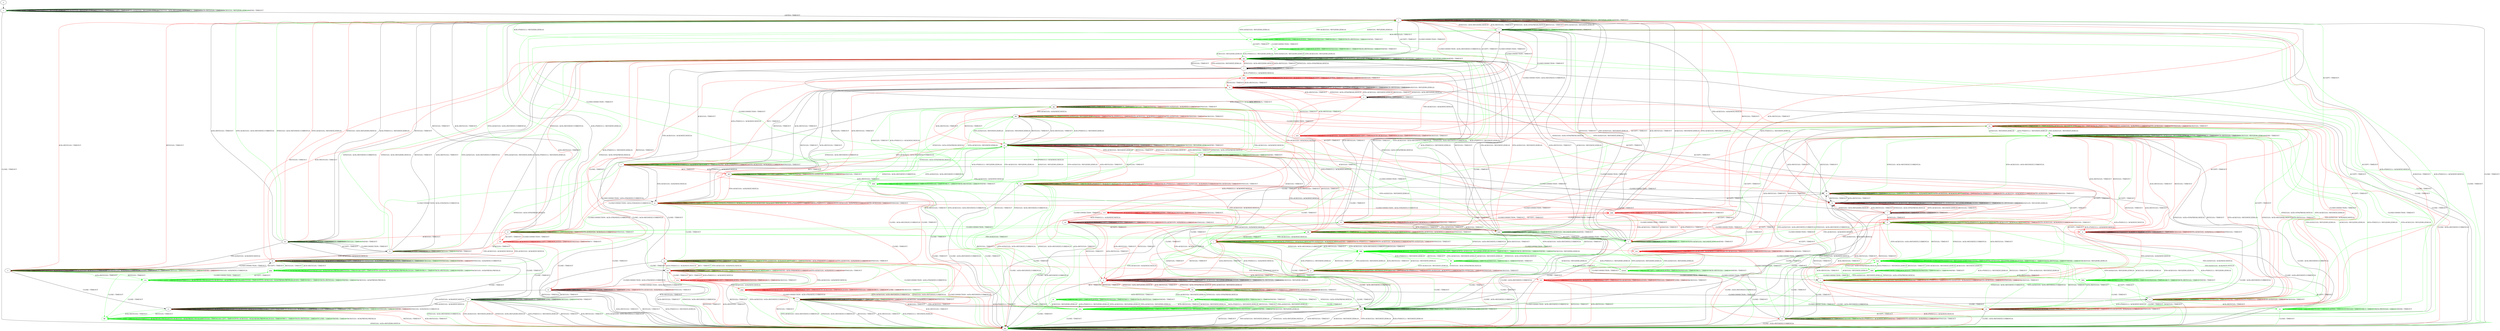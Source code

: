 digraph "" {
	graph ["Incoming time"=0.04481673240661621,
		"Outgoing time"=0.10704278945922852,
		Output="{'States': 74, 'Transitions': 1092, 'Filename': '../results/tcp_preset_100/TCP_Linux_Server-TCP_FreeBSD_Server-4.dot'}",
		Reference="{'States': 58, 'Transitions': 685, 'Filename': '../subjects/tcp/TCP_Linux_Server.dot'}",
		Solver=yices,
		Updated="{'States': 56, 'Transitions': 716, 'Filename': '../subjects/tcp/TCP_FreeBSD_Server.dot'}",
		"f-measure"=0.5122615803814714,
		precision=0.48020434227330777,
		recall=0.5489051094890511
	];
	a -> s	[key=0];
	b -> b	[key=0,
		label="ACK+PSH(V,V,1) / RST(ZERO,ZERO,0)"];
	b -> b	[key=1,
		label="SYN+ACK(V,V,0) / RST(ZERO,ZERO,0)"];
	b -> b	[key=2,
		label="RST(V,V,0) / TIMEOUT"];
	b -> b	[key=3,
		label="ACCEPT / TIMEOUT"];
	b -> b	[key=4,
		label="FIN+ACK(V,V,0) / RST(ZERO,ZERO,0)"];
	b -> b	[key=5,
		label="LISTEN / TIMEOUT"];
	b -> b	[key=6,
		label="RCV / TIMEOUT"];
	b -> b	[key=7,
		label="ACK+RST(V,V,0) / TIMEOUT"];
	b -> b	[key=8,
		label="ACK(V,V,0) / RST(ZERO,ZERO,0)"];
	b -> l	[key=0,
		label="CLOSECONNECTION / TIMEOUT"];
	b -> y	[key=0,
		color=red,
		label="SYN(V,V,0) / ACK+SYN(FRESH,NEXT,0)"];
	b -> pp	[key=0,
		label="CLOSE / TIMEOUT"];
	c -> c	[key=0,
		label="CLOSECONNECTION / TIMEOUT"];
	c -> c	[key=1,
		label="LISTEN / TIMEOUT"];
	c -> c	[key=2,
		label="RCV / TIMEOUT"];
	c -> c	[key=3,
		color=green,
		label="SYN+ACK(V,V,0) / RST(NEXT,ZERO,0)"];
	c -> c	[key=4,
		color=green,
		label="SEND / TIMEOUT"];
	c -> c	[key=5,
		color=red,
		label="ACK+PSH(V,V,1) / TIMEOUT"];
	c -> c	[key=6,
		color=red,
		label="SYN+ACK(V,V,0) / ACK(NEXT,CURRENT,0)"];
	c -> c	[key=7,
		color=red,
		label="FIN+ACK(V,V,0) / TIMEOUT"];
	c -> c	[key=8,
		color=red,
		label="SYN(V,V,0) / TIMEOUT"];
	c -> c	[key=9,
		color=red,
		label="ACK(V,V,0) / TIMEOUT"];
	c -> x	[key=0,
		color=red,
		label="RST(V,V,0) / TIMEOUT"];
	c -> x	[key=1,
		color=red,
		label="ACK+RST(V,V,0) / TIMEOUT"];
	c -> bb	[key=0,
		color=red,
		label="ACCEPT / TIMEOUT"];
	c -> ee	[key=0,
		color=green,
		label="ACCEPT / TIMEOUT"];
	c -> pp	[key=0,
		color=red,
		label="CLOSE / ACK+RST(NEXT,CURRENT,0)"];
	c -> ww	[key=0,
		color=green,
		label="CLOSE / TIMEOUT"];
	aaa	[color=green];
	c -> aaa	[key=0,
		color=green,
		label="ACK+PSH(V,V,1) / RST(NEXT,ZERO,0)"];
	c -> aaa	[key=1,
		color=green,
		label="RST(V,V,0) / TIMEOUT"];
	c -> aaa	[key=2,
		color=green,
		label="FIN+ACK(V,V,0) / RST(NEXT,ZERO,0)"];
	c -> aaa	[key=3,
		color=green,
		label="ACK+RST(V,V,0) / TIMEOUT"];
	c -> aaa	[key=4,
		color=green,
		label="ACK(V,V,0) / RST(NEXT,ZERO,0)"];
	ddd	[color=green];
	c -> ddd	[key=0,
		color=green,
		label="SYN(V,V,0) / ACK+SYN(FRESH,NEXT,0)"];
	d -> d	[key=0,
		label="CLOSECONNECTION / TIMEOUT"];
	d -> d	[key=1,
		label="LISTEN / TIMEOUT"];
	d -> d	[key=2,
		label="RCV / TIMEOUT"];
	d -> d	[key=3,
		label="ACK(V,V,0) / TIMEOUT"];
	d -> d	[key=4,
		color=green,
		label="ACK+PSH(V,V,1) / ACK(NEXT,NEXT,0)"];
	d -> d	[key=5,
		color=green,
		label="FIN+ACK(V,V,0) / ACK(NEXT,NEXT,0)"];
	d -> d	[key=6,
		color=green,
		label="SEND / TIMEOUT"];
	d -> d	[key=7,
		color=red,
		label="SYN+ACK(V,V,0) / ACK(NEXT,CURRENT,0)"];
	d -> d	[key=8,
		color=red,
		label="SYN(V,V,0) / TIMEOUT"];
	d -> n	[key=0,
		color=green,
		label="ACCEPT / TIMEOUT"];
	d -> x	[key=0,
		color=red,
		label="RST(V,V,0) / TIMEOUT"];
	d -> x	[key=1,
		color=red,
		label="ACK+RST(V,V,0) / TIMEOUT"];
	d -> ii	[key=0,
		color=red,
		label="ACK+PSH(V,V,1) / ACK(NEXT,NEXT,0)"];
	d -> kk	[key=0,
		color=red,
		label="ACCEPT / TIMEOUT"];
	d -> pp	[key=0,
		label="CLOSE / ACK+RST(NEXT,CURRENT,0)"];
	d -> aaa	[key=0,
		color=green,
		label="SYN+ACK(V,V,0) / ACK+RST(NEXT,CURRENT,0)"];
	d -> aaa	[key=1,
		color=green,
		label="RST(V,V,0) / TIMEOUT"];
	d -> aaa	[key=2,
		color=green,
		label="SYN(V,V,0) / ACK+RST(NEXT,CURRENT,0)"];
	d -> aaa	[key=3,
		color=green,
		label="ACK+RST(V,V,0) / TIMEOUT"];
	sss	[color=red];
	d -> sss	[key=0,
		color=red,
		label="FIN+ACK(V,V,0) / ACK(NEXT,NEXT,0)"];
	e -> d	[key=0,
		color=green,
		label="FIN+ACK(V,V,0) / ACK(NEXT,NEXT,0)"];
	e -> e	[key=0,
		label="CLOSECONNECTION / TIMEOUT"];
	e -> e	[key=1,
		label="LISTEN / TIMEOUT"];
	e -> e	[key=2,
		label="RCV / TIMEOUT"];
	e -> e	[key=3,
		color=green,
		label="SYN(V,V,0) / TIMEOUT"];
	e -> e	[key=4,
		color=green,
		label="SEND / TIMEOUT"];
	e -> e	[key=5,
		color=red,
		label="ACK+PSH(V,V,1) / TIMEOUT"];
	e -> e	[key=6,
		color=red,
		label="FIN+ACK(V,V,0) / TIMEOUT"];
	e -> e	[key=7,
		color=red,
		label="ACK(V,V,0) / TIMEOUT"];
	e -> t	[key=0,
		color=green,
		label="ACCEPT / TIMEOUT"];
	e -> x	[key=0,
		label="RST(V,V,0) / TIMEOUT"];
	e -> x	[key=1,
		color=red,
		label="SYN+ACK(V,V,0) / RST(NEXT,ZERO,0)"];
	e -> x	[key=2,
		color=red,
		label="SYN(V,V,0) / ACK+RST(ZERO,NEXT,0)"];
	e -> x	[key=3,
		color=red,
		label="ACK+RST(V,V,0) / TIMEOUT"];
	e -> ee	[key=0,
		color=green,
		label="SYN+ACK(V,V,0) / RST(NEXT,ZERO,0)"];
	e -> ff	[key=0,
		color=red,
		label="ACCEPT / TIMEOUT"];
	e -> ss	[key=0,
		color=green,
		label="ACK+PSH(V,V,1) / ACK(NEXT,NEXT,0)"];
	e -> ss	[key=1,
		color=green,
		label="ACK(V,V,0) / TIMEOUT"];
	e -> ww	[key=0,
		label="CLOSE / TIMEOUT"];
	zz	[color=green];
	e -> zz	[key=0,
		color=green,
		label="ACK+RST(V,V,0) / TIMEOUT"];
	f -> f	[key=0,
		label="ACCEPT / TIMEOUT"];
	f -> f	[key=1,
		label="LISTEN / TIMEOUT"];
	f -> f	[key=2,
		label="RCV / TIMEOUT"];
	f -> t	[key=0,
		label="CLOSECONNECTION / TIMEOUT"];
	f -> v	[key=0,
		label="ACK(V,V,0) / TIMEOUT"];
	f -> w	[key=0,
		label="FIN+ACK(V,V,0) / ACK(NEXT,NEXT,0)"];
	f -> gg	[key=0,
		label="RST(V,V,0) / TIMEOUT"];
	f -> gg	[key=1,
		color=red,
		label="SYN+ACK(V,V,0) / RST(NEXT,ZERO,0)"];
	f -> gg	[key=2,
		color=red,
		label="SYN(V,V,0) / ACK+RST(ZERO,NEXT,0)"];
	f -> gg	[key=3,
		color=red,
		label="ACK+RST(V,V,0) / TIMEOUT"];
	f -> ww	[key=0,
		label="CLOSE / TIMEOUT"];
	nnn	[color=red];
	f -> nnn	[key=0,
		color=red,
		label="ACK+PSH(V,V,1) / ACK(NEXT,NEXT,0)"];
	g -> g	[key=0,
		label="CLOSECONNECTION / TIMEOUT"];
	g -> g	[key=1,
		label="LISTEN / TIMEOUT"];
	g -> g	[key=2,
		label="RCV / TIMEOUT"];
	g -> g	[key=3,
		label="ACK(V,V,0) / TIMEOUT"];
	g -> g	[key=4,
		color=green,
		label="ACK+PSH(V,V,1) / ACK(NEXT,NEXT,0)"];
	g -> g	[key=5,
		color=green,
		label="SEND / TIMEOUT"];
	g -> g	[key=6,
		color=red,
		label="SYN+ACK(V,V,0) / ACK(NEXT,CURRENT,0)"];
	g -> g	[key=7,
		color=red,
		label="SYN(V,V,0) / TIMEOUT"];
	g -> k	[key=0,
		label="RST(V,V,0) / TIMEOUT"];
	g -> k	[key=1,
		label="ACK+RST(V,V,0) / TIMEOUT"];
	g -> n	[key=0,
		label="FIN+ACK(V,V,0) / ACK(NEXT,NEXT,0)"];
	g -> v	[key=0,
		label="ACCEPT / TIMEOUT"];
	g -> x	[key=0,
		color=green,
		label="SYN+ACK(V,V,0) / ACK+RST(NEXT,CURRENT,0)"];
	g -> x	[key=1,
		color=green,
		label="SYN(V,V,0) / ACK+RST(NEXT,CURRENT,0)"];
	g -> pp	[key=0,
		label="CLOSE / ACK+RST(NEXT,CURRENT,0)"];
	g -> ss	[key=0,
		color=red,
		label="ACK+PSH(V,V,1) / ACK(NEXT,NEXT,0)"];
	h -> h	[key=0,
		label="ACK+PSH(V,V,1) / ACK(NEXT,CURRENT,0)"];
	h -> h	[key=1,
		label="SYN+ACK(V,V,0) / ACK(NEXT,CURRENT,0)"];
	h -> h	[key=2,
		label="ACCEPT / TIMEOUT"];
	h -> h	[key=3,
		label="FIN+ACK(V,V,0) / ACK(NEXT,CURRENT,0)"];
	h -> h	[key=4,
		label="LISTEN / TIMEOUT"];
	h -> h	[key=5,
		label="RCV / TIMEOUT"];
	h -> h	[key=6,
		label="ACK(V,V,0) / TIMEOUT"];
	h -> h	[key=7,
		color=green,
		label="SYN(V,V,0) / TIMEOUT"];
	h -> h	[key=8,
		color=green,
		label="SEND / TIMEOUT"];
	h -> h	[key=9,
		color=red,
		label="SYN(V,V,0) / ACK(NEXT,CURRENT,0)"];
	h -> o	[key=0,
		label="CLOSECONNECTION / TIMEOUT"];
	h -> cc	[key=0,
		label="CLOSE / TIMEOUT"];
	h -> gg	[key=0,
		color=red,
		label="RST(V,V,0) / TIMEOUT"];
	h -> gg	[key=1,
		color=red,
		label="ACK+RST(V,V,0) / TIMEOUT"];
	ggg	[color=green];
	h -> ggg	[key=0,
		color=green,
		label="RST(V,V,0) / TIMEOUT"];
	h -> ggg	[key=1,
		color=green,
		label="ACK+RST(V,V,0) / TIMEOUT"];
	i -> d	[key=0,
		color=red,
		label="ACK(V,V,0) / TIMEOUT"];
	i -> i	[key=0,
		label="CLOSECONNECTION / TIMEOUT"];
	i -> i	[key=1,
		label="LISTEN / TIMEOUT"];
	i -> i	[key=2,
		label="RCV / TIMEOUT"];
	i -> k	[key=0,
		color=red,
		label="SYN+ACK(V,V,0) / RST(NEXT,ZERO,0)"];
	i -> k	[key=1,
		color=red,
		label="RST(V,V,0) / TIMEOUT"];
	i -> k	[key=2,
		color=red,
		label="SYN(V,V,0) / ACK+RST(ZERO,NEXT,0)"];
	i -> k	[key=3,
		color=red,
		label="ACK+RST(V,V,0) / TIMEOUT"];
	i -> y	[key=0,
		label="ACCEPT / TIMEOUT"];
	i -> ii	[key=0,
		color=red,
		label="ACK+PSH(V,V,1) / ACK(NEXT,NEXT,0)"];
	i -> ww	[key=0,
		label="CLOSE / TIMEOUT"];
	i -> sss	[key=0,
		color=red,
		label="FIN+ACK(V,V,0) / ACK(NEXT,NEXT,0)"];
	j -> d	[key=0,
		color=green,
		label="CLOSECONNECTION / TIMEOUT"];
	j -> j	[key=0,
		label="ACCEPT / TIMEOUT"];
	j -> j	[key=1,
		label="LISTEN / TIMEOUT"];
	j -> j	[key=2,
		label="RCV / TIMEOUT"];
	j -> j	[key=3,
		label="ACK(V,V,0) / TIMEOUT"];
	j -> j	[key=4,
		color=green,
		label="ACK+PSH(V,V,1) / ACK(NEXT,NEXT,0)"];
	j -> j	[key=5,
		color=green,
		label="FIN+ACK(V,V,0) / ACK(NEXT,NEXT,0)"];
	j -> j	[key=6,
		color=green,
		label="SEND / TIMEOUT"];
	j -> j	[key=7,
		color=red,
		label="ACK+PSH(V,V,1) / TIMEOUT"];
	j -> j	[key=8,
		color=red,
		label="SYN+ACK(V,V,0) / ACK(NEXT,CURRENT,0)"];
	j -> j	[key=9,
		color=red,
		label="FIN+ACK(V,V,0) / TIMEOUT"];
	j -> j	[key=10,
		color=red,
		label="SYN(V,V,0) / TIMEOUT"];
	j -> u	[key=0,
		color=red,
		label="RST(V,V,0) / TIMEOUT"];
	j -> u	[key=1,
		color=red,
		label="ACK+RST(V,V,0) / TIMEOUT"];
	j -> pp	[key=0,
		label="CLOSE / ACK+RST(NEXT,CURRENT,0)"];
	kkk	[color=green];
	j -> kkk	[key=0,
		color=green,
		label="SYN+ACK(V,V,0) / ACK+RST(NEXT,CURRENT,0)"];
	j -> kkk	[key=1,
		color=green,
		label="RST(V,V,0) / TIMEOUT"];
	j -> kkk	[key=2,
		color=green,
		label="SYN(V,V,0) / ACK+RST(NEXT,CURRENT,0)"];
	j -> kkk	[key=3,
		color=green,
		label="ACK+RST(V,V,0) / TIMEOUT"];
	j -> sss	[key=0,
		color=red,
		label="CLOSECONNECTION / TIMEOUT"];
	k -> b	[key=0,
		color=red,
		label="ACCEPT / TIMEOUT"];
	k -> i	[key=0,
		color=red,
		label="SYN(V,V,0) / ACK+SYN(FRESH,NEXT,0)"];
	k -> k	[key=0,
		label="CLOSECONNECTION / TIMEOUT"];
	k -> k	[key=1,
		label="ACK+PSH(V,V,1) / RST(ZERO,ZERO,0)"];
	k -> k	[key=2,
		label="SYN+ACK(V,V,0) / RST(ZERO,ZERO,0)"];
	k -> k	[key=3,
		label="RST(V,V,0) / TIMEOUT"];
	k -> k	[key=4,
		label="FIN+ACK(V,V,0) / RST(ZERO,ZERO,0)"];
	k -> k	[key=5,
		label="LISTEN / TIMEOUT"];
	k -> k	[key=6,
		label="RCV / TIMEOUT"];
	k -> k	[key=7,
		label="ACK+RST(V,V,0) / TIMEOUT"];
	k -> k	[key=8,
		label="ACK(V,V,0) / RST(ZERO,ZERO,0)"];
	k -> pp	[key=0,
		label="CLOSE / TIMEOUT"];
	l -> l	[key=0,
		label="CLOSECONNECTION / TIMEOUT"];
	l -> l	[key=1,
		label="ACK+PSH(V,V,1) / RST(ZERO,ZERO,0)"];
	l -> l	[key=2,
		label="SYN+ACK(V,V,0) / RST(ZERO,ZERO,0)"];
	l -> l	[key=3,
		label="RST(V,V,0) / TIMEOUT"];
	l -> l	[key=4,
		label="FIN+ACK(V,V,0) / RST(ZERO,ZERO,0)"];
	l -> l	[key=5,
		label="LISTEN / TIMEOUT"];
	l -> l	[key=6,
		label="RCV / TIMEOUT"];
	l -> l	[key=7,
		label="ACK+RST(V,V,0) / TIMEOUT"];
	l -> l	[key=8,
		label="ACK(V,V,0) / RST(ZERO,ZERO,0)"];
	l -> l	[key=9,
		color=green,
		label="SEND / TIMEOUT"];
	l -> t	[key=0,
		label="SYN(V,V,0) / ACK+SYN(FRESH,NEXT,0)"];
	l -> gg	[key=0,
		label="ACCEPT / TIMEOUT"];
	l -> pp	[key=0,
		label="CLOSE / TIMEOUT"];
	m -> m	[key=0,
		label="CLOSECONNECTION / TIMEOUT"];
	m -> m	[key=1,
		label="ACCEPT / TIMEOUT"];
	m -> m	[key=2,
		label="LISTEN / TIMEOUT"];
	m -> m	[key=3,
		label="RCV / TIMEOUT"];
	m -> m	[key=4,
		label="CLOSE / TIMEOUT"];
	m -> m	[key=5,
		color=red,
		label="SYN+ACK(V,V,0) / ACK(NEXT,CURRENT,0)"];
	m -> m	[key=6,
		color=red,
		label="SYN(V,V,0) / TIMEOUT"];
	m -> cc	[key=0,
		label="FIN+ACK(V,V,0) / ACK(NEXT,NEXT,0)"];
	m -> pp	[key=0,
		label="ACK+PSH(V,V,1) / RST(NEXT,ZERO,0)"];
	m -> pp	[key=1,
		label="RST(V,V,0) / TIMEOUT"];
	m -> pp	[key=2,
		label="ACK+RST(V,V,0) / TIMEOUT"];
	m -> vv	[key=0,
		label="ACK(V,V,0) / TIMEOUT"];
	n -> k	[key=0,
		label="RST(V,V,0) / TIMEOUT"];
	n -> k	[key=1,
		label="ACK+RST(V,V,0) / TIMEOUT"];
	n -> n	[key=0,
		label="CLOSECONNECTION / TIMEOUT"];
	n -> n	[key=1,
		label="LISTEN / TIMEOUT"];
	n -> n	[key=2,
		label="RCV / TIMEOUT"];
	n -> n	[key=3,
		label="ACK(V,V,0) / TIMEOUT"];
	n -> n	[key=4,
		color=green,
		label="ACK+PSH(V,V,1) / ACK(NEXT,NEXT,0)"];
	n -> n	[key=5,
		color=green,
		label="FIN+ACK(V,V,0) / ACK(NEXT,NEXT,0)"];
	n -> n	[key=6,
		color=green,
		label="SEND / TIMEOUT"];
	n -> n	[key=7,
		color=red,
		label="ACK+PSH(V,V,1) / TIMEOUT"];
	n -> n	[key=8,
		color=red,
		label="SYN+ACK(V,V,0) / ACK(NEXT,CURRENT,0)"];
	n -> n	[key=9,
		color=red,
		label="FIN+ACK(V,V,0) / TIMEOUT"];
	n -> n	[key=10,
		color=red,
		label="SYN(V,V,0) / TIMEOUT"];
	n -> w	[key=0,
		label="ACCEPT / TIMEOUT"];
	n -> x	[key=0,
		color=green,
		label="SYN+ACK(V,V,0) / ACK+RST(NEXT,CURRENT,0)"];
	n -> x	[key=1,
		color=green,
		label="SYN(V,V,0) / ACK+RST(NEXT,CURRENT,0)"];
	n -> pp	[key=0,
		label="CLOSE / ACK+RST(NEXT,CURRENT,0)"];
	o -> h	[key=0,
		label="ACCEPT / TIMEOUT"];
	o -> l	[key=0,
		color=red,
		label="RST(V,V,0) / TIMEOUT"];
	o -> l	[key=1,
		color=red,
		label="ACK+RST(V,V,0) / TIMEOUT"];
	o -> o	[key=0,
		label="CLOSECONNECTION / TIMEOUT"];
	o -> o	[key=1,
		label="ACK+PSH(V,V,1) / ACK(NEXT,CURRENT,0)"];
	o -> o	[key=2,
		label="SYN+ACK(V,V,0) / ACK(NEXT,CURRENT,0)"];
	o -> o	[key=3,
		label="FIN+ACK(V,V,0) / ACK(NEXT,CURRENT,0)"];
	o -> o	[key=4,
		label="LISTEN / TIMEOUT"];
	o -> o	[key=5,
		label="RCV / TIMEOUT"];
	o -> o	[key=6,
		label="ACK(V,V,0) / TIMEOUT"];
	o -> o	[key=7,
		color=green,
		label="SYN(V,V,0) / TIMEOUT"];
	o -> o	[key=8,
		color=green,
		label="SEND / TIMEOUT"];
	o -> o	[key=9,
		color=red,
		label="SYN(V,V,0) / ACK(NEXT,CURRENT,0)"];
	o -> cc	[key=0,
		label="CLOSE / TIMEOUT"];
	ccc	[color=green];
	o -> ccc	[key=0,
		color=green,
		label="RST(V,V,0) / TIMEOUT"];
	o -> ccc	[key=1,
		color=green,
		label="ACK+RST(V,V,0) / TIMEOUT"];
	p -> c	[key=0,
		label="CLOSECONNECTION / TIMEOUT"];
	p -> p	[key=0,
		label="ACCEPT / TIMEOUT"];
	p -> p	[key=1,
		label="LISTEN / TIMEOUT"];
	p -> p	[key=2,
		label="RCV / TIMEOUT"];
	p -> p	[key=3,
		color=green,
		label="SYN+ACK(V,V,0) / RST(NEXT,ZERO,0)"];
	p -> p	[key=4,
		color=green,
		label="SEND / TIMEOUT"];
	p -> p	[key=5,
		color=red,
		label="ACK+PSH(V,V,1) / TIMEOUT"];
	p -> p	[key=6,
		color=red,
		label="SYN+ACK(V,V,0) / ACK(NEXT,CURRENT,0)"];
	p -> p	[key=7,
		color=red,
		label="FIN+ACK(V,V,0) / TIMEOUT"];
	p -> p	[key=8,
		color=red,
		label="SYN(V,V,0) / TIMEOUT"];
	p -> p	[key=9,
		color=red,
		label="ACK(V,V,0) / TIMEOUT"];
	p -> u	[key=0,
		color=red,
		label="RST(V,V,0) / TIMEOUT"];
	p -> u	[key=1,
		color=red,
		label="ACK+RST(V,V,0) / TIMEOUT"];
	p -> pp	[key=0,
		color=red,
		label="CLOSE / ACK+RST(NEXT,CURRENT,0)"];
	p -> ww	[key=0,
		color=green,
		label="CLOSE / TIMEOUT"];
	p -> kkk	[key=0,
		color=green,
		label="ACK+PSH(V,V,1) / RST(NEXT,ZERO,0)"];
	p -> kkk	[key=1,
		color=green,
		label="RST(V,V,0) / TIMEOUT"];
	p -> kkk	[key=2,
		color=green,
		label="FIN+ACK(V,V,0) / RST(NEXT,ZERO,0)"];
	p -> kkk	[key=3,
		color=green,
		label="ACK+RST(V,V,0) / TIMEOUT"];
	p -> kkk	[key=4,
		color=green,
		label="ACK(V,V,0) / RST(NEXT,ZERO,0)"];
	lll	[color=green];
	p -> lll	[key=0,
		color=green,
		label="SYN(V,V,0) / ACK+SYN(FRESH,NEXT,0)"];
	q -> q	[key=0,
		label="ACK+PSH(V,V,1) / ACK(NEXT,NEXT,0)"];
	q -> q	[key=1,
		label="ACCEPT / TIMEOUT"];
	q -> q	[key=2,
		label="LISTEN / TIMEOUT"];
	q -> q	[key=3,
		label="CLOSE / TIMEOUT"];
	q -> q	[key=4,
		label="ACK(V,V,0) / TIMEOUT"];
	q -> q	[key=5,
		color=green,
		label="FIN+ACK(V,V,0) / ACK(NEXT,NEXT,0)"];
	q -> q	[key=6,
		color=green,
		label="RCV / TIMEOUT"];
	q -> q	[key=7,
		color=green,
		label="SEND / ACK+PSH(NEXT,CURRENT,1)"];
	q -> q	[key=8,
		color=red,
		label="SYN+ACK(V,V,0) / ACK(NEXT,CURRENT,0)"];
	q -> q	[key=9,
		color=red,
		label="SYN(V,V,0) / TIMEOUT"];
	q -> r	[key=0,
		color=green,
		label="CLOSECONNECTION / ACK+FIN(NEXT,CURRENT,0)"];
	q -> nn	[key=0,
		color=red,
		label="RCV / TIMEOUT"];
	q -> pp	[key=0,
		label="RST(V,V,0) / TIMEOUT"];
	q -> pp	[key=1,
		label="ACK+RST(V,V,0) / TIMEOUT"];
	q -> pp	[key=2,
		color=green,
		label="SYN+ACK(V,V,0) / ACK+RST(NEXT,CURRENT,0)"];
	q -> pp	[key=3,
		color=green,
		label="SYN(V,V,0) / ACK+RST(NEXT,CURRENT,0)"];
	q -> pp	[key=4,
		color=red,
		label="CLOSECONNECTION / ACK+RST(NEXT,CURRENT,0)"];
	rrr	[color=red];
	q -> rrr	[key=0,
		color=red,
		label="FIN+ACK(V,V,0) / ACK(NEXT,NEXT,0)"];
	r -> r	[key=0,
		label="CLOSECONNECTION / TIMEOUT"];
	r -> r	[key=1,
		label="ACCEPT / TIMEOUT"];
	r -> r	[key=2,
		label="LISTEN / TIMEOUT"];
	r -> r	[key=3,
		label="RCV / TIMEOUT"];
	r -> r	[key=4,
		label="CLOSE / TIMEOUT"];
	r -> r	[key=5,
		color=green,
		label="SEND / TIMEOUT"];
	r -> r	[key=6,
		color=red,
		label="SYN+ACK(V,V,0) / ACK(NEXT,CURRENT,0)"];
	r -> r	[key=7,
		color=red,
		label="SYN(V,V,0) / TIMEOUT"];
	r -> pp	[key=0,
		label="RST(V,V,0) / TIMEOUT"];
	r -> pp	[key=1,
		label="ACK+RST(V,V,0) / TIMEOUT"];
	r -> pp	[key=2,
		color=green,
		label="ACK+PSH(V,V,1) / RST(NEXT,ZERO,0)"];
	r -> pp	[key=3,
		color=green,
		label="SYN+ACK(V,V,0) / ACK+RST(NEXT,CURRENT,0)"];
	r -> pp	[key=4,
		color=green,
		label="SYN(V,V,0) / ACK+RST(NEXT,CURRENT,0)"];
	r -> ww	[key=0,
		label="FIN+ACK(V,V,0) / TIMEOUT"];
	r -> ww	[key=1,
		label="ACK(V,V,0) / TIMEOUT"];
	r -> ww	[key=2,
		color=red,
		label="ACK+PSH(V,V,1) / TIMEOUT"];
	s -> l	[key=0,
		label="LISTEN / TIMEOUT"];
	s -> s	[key=0,
		label="CLOSECONNECTION / TIMEOUT"];
	s -> s	[key=1,
		label="ACK+PSH(V,V,1) / RST(ZERO,ZERO,0)"];
	s -> s	[key=2,
		label="SYN+ACK(V,V,0) / RST(ZERO,ZERO,0)"];
	s -> s	[key=3,
		label="RST(V,V,0) / TIMEOUT"];
	s -> s	[key=4,
		label="ACCEPT / TIMEOUT"];
	s -> s	[key=5,
		label="FIN+ACK(V,V,0) / RST(ZERO,ZERO,0)"];
	s -> s	[key=6,
		label="SYN(V,V,0) / ACK+RST(ZERO,NEXT,0)"];
	s -> s	[key=7,
		label="RCV / TIMEOUT"];
	s -> s	[key=8,
		label="ACK+RST(V,V,0) / TIMEOUT"];
	s -> s	[key=9,
		label="ACK(V,V,0) / RST(ZERO,ZERO,0)"];
	s -> s	[key=10,
		color=green,
		label="SEND / TIMEOUT"];
	s -> pp	[key=0,
		label="CLOSE / TIMEOUT"];
	t -> f	[key=0,
		label="ACCEPT / TIMEOUT"];
	t -> g	[key=0,
		label="ACK(V,V,0) / TIMEOUT"];
	t -> g	[key=1,
		color=green,
		label="ACK+PSH(V,V,1) / ACK(NEXT,NEXT,0)"];
	t -> l	[key=0,
		label="RST(V,V,0) / TIMEOUT"];
	t -> l	[key=1,
		color=red,
		label="SYN+ACK(V,V,0) / RST(NEXT,ZERO,0)"];
	t -> l	[key=2,
		color=red,
		label="SYN(V,V,0) / ACK+RST(ZERO,NEXT,0)"];
	t -> l	[key=3,
		color=red,
		label="ACK+RST(V,V,0) / TIMEOUT"];
	t -> n	[key=0,
		label="FIN+ACK(V,V,0) / ACK(NEXT,NEXT,0)"];
	t -> t	[key=0,
		label="CLOSECONNECTION / TIMEOUT"];
	t -> t	[key=1,
		label="LISTEN / TIMEOUT"];
	t -> t	[key=2,
		label="RCV / TIMEOUT"];
	t -> t	[key=3,
		color=green,
		label="SYN(V,V,0) / TIMEOUT"];
	t -> t	[key=4,
		color=green,
		label="SEND / TIMEOUT"];
	t -> z	[key=0,
		color=green,
		label="SYN+ACK(V,V,0) / RST(NEXT,ZERO,0)"];
	t -> ss	[key=0,
		color=red,
		label="ACK+PSH(V,V,1) / ACK(NEXT,NEXT,0)"];
	t -> ww	[key=0,
		label="CLOSE / TIMEOUT"];
	xx	[color=green];
	t -> xx	[key=0,
		color=green,
		label="ACK+RST(V,V,0) / TIMEOUT"];
	u -> u	[key=0,
		label="ACK+PSH(V,V,1) / RST(ZERO,ZERO,0)"];
	u -> u	[key=1,
		label="SYN+ACK(V,V,0) / RST(ZERO,ZERO,0)"];
	u -> u	[key=2,
		label="RST(V,V,0) / TIMEOUT"];
	u -> u	[key=3,
		label="ACCEPT / TIMEOUT"];
	u -> u	[key=4,
		label="FIN+ACK(V,V,0) / RST(ZERO,ZERO,0)"];
	u -> u	[key=5,
		label="LISTEN / TIMEOUT"];
	u -> u	[key=6,
		label="RCV / TIMEOUT"];
	u -> u	[key=7,
		label="ACK+RST(V,V,0) / TIMEOUT"];
	u -> u	[key=8,
		label="ACK(V,V,0) / RST(ZERO,ZERO,0)"];
	u -> x	[key=0,
		color=red,
		label="CLOSECONNECTION / TIMEOUT"];
	u -> hh	[key=0,
		color=red,
		label="SYN(V,V,0) / ACK+SYN(FRESH,NEXT,0)"];
	u -> pp	[key=0,
		label="CLOSE / TIMEOUT"];
	v -> b	[key=0,
		label="RST(V,V,0) / TIMEOUT"];
	v -> b	[key=1,
		label="ACK+RST(V,V,0) / TIMEOUT"];
	v -> v	[key=0,
		label="ACCEPT / TIMEOUT"];
	v -> v	[key=1,
		label="LISTEN / TIMEOUT"];
	v -> v	[key=2,
		label="ACK(V,V,0) / TIMEOUT"];
	v -> v	[key=3,
		color=green,
		label="ACK+PSH(V,V,1) / ACK(NEXT,NEXT,0)"];
	v -> v	[key=4,
		color=green,
		label="RCV / TIMEOUT"];
	v -> v	[key=5,
		color=green,
		label="SEND / ACK+PSH(NEXT,CURRENT,1)"];
	v -> v	[key=6,
		color=red,
		label="SYN+ACK(V,V,0) / ACK(NEXT,CURRENT,0)"];
	v -> v	[key=7,
		color=red,
		label="SYN(V,V,0) / TIMEOUT"];
	v -> w	[key=0,
		label="FIN+ACK(V,V,0) / ACK(NEXT,NEXT,0)"];
	v -> dd	[key=0,
		color=red,
		label="RCV / TIMEOUT"];
	v -> jj	[key=0,
		color=green,
		label="SYN+ACK(V,V,0) / ACK+RST(NEXT,CURRENT,0)"];
	v -> jj	[key=1,
		color=green,
		label="SYN(V,V,0) / ACK+RST(NEXT,CURRENT,0)"];
	v -> nn	[key=0,
		label="CLOSE / TIMEOUT"];
	v -> rr	[key=0,
		color=red,
		label="CLOSECONNECTION / ACK+FIN(NEXT,CURRENT,0)"];
	v -> uu	[key=0,
		color=green,
		label="CLOSECONNECTION / ACK+FIN(NEXT,CURRENT,0)"];
	v -> nnn	[key=0,
		color=red,
		label="ACK+PSH(V,V,1) / ACK(NEXT,NEXT,0)"];
	w -> b	[key=0,
		label="RST(V,V,0) / TIMEOUT"];
	w -> b	[key=1,
		label="ACK+RST(V,V,0) / TIMEOUT"];
	w -> q	[key=0,
		color=green,
		label="CLOSE / TIMEOUT"];
	w -> w	[key=0,
		label="ACCEPT / TIMEOUT"];
	w -> w	[key=1,
		label="LISTEN / TIMEOUT"];
	w -> w	[key=2,
		label="RCV / TIMEOUT"];
	w -> w	[key=3,
		label="ACK(V,V,0) / TIMEOUT"];
	w -> w	[key=4,
		color=green,
		label="ACK+PSH(V,V,1) / ACK(NEXT,NEXT,0)"];
	w -> w	[key=5,
		color=green,
		label="FIN+ACK(V,V,0) / ACK(NEXT,NEXT,0)"];
	w -> w	[key=6,
		color=green,
		label="SEND / ACK+PSH(NEXT,CURRENT,1)"];
	w -> w	[key=7,
		color=red,
		label="ACK+PSH(V,V,1) / TIMEOUT"];
	w -> w	[key=8,
		color=red,
		label="SYN+ACK(V,V,0) / ACK(NEXT,CURRENT,0)"];
	w -> w	[key=9,
		color=red,
		label="FIN+ACK(V,V,0) / TIMEOUT"];
	w -> w	[key=10,
		color=red,
		label="SYN(V,V,0) / TIMEOUT"];
	w -> jj	[key=0,
		color=green,
		label="SYN+ACK(V,V,0) / ACK+RST(NEXT,CURRENT,0)"];
	w -> jj	[key=1,
		color=green,
		label="SYN(V,V,0) / ACK+RST(NEXT,CURRENT,0)"];
	w -> rr	[key=0,
		color=green,
		label="CLOSECONNECTION / ACK+FIN(NEXT,CURRENT,0)"];
	ppp	[color=red];
	w -> ppp	[key=0,
		color=red,
		label="CLOSE / TIMEOUT"];
	qqq	[color=red];
	w -> qqq	[key=0,
		color=red,
		label="CLOSECONNECTION / ACK+FIN(NEXT,CURRENT,0)"];
	x -> e	[key=0,
		label="SYN(V,V,0) / ACK+SYN(FRESH,NEXT,0)"];
	x -> l	[key=0,
		color=green,
		label="ACCEPT / TIMEOUT"];
	x -> x	[key=0,
		label="CLOSECONNECTION / TIMEOUT"];
	x -> x	[key=1,
		label="ACK+PSH(V,V,1) / RST(ZERO,ZERO,0)"];
	x -> x	[key=2,
		label="SYN+ACK(V,V,0) / RST(ZERO,ZERO,0)"];
	x -> x	[key=3,
		label="RST(V,V,0) / TIMEOUT"];
	x -> x	[key=4,
		label="FIN+ACK(V,V,0) / RST(ZERO,ZERO,0)"];
	x -> x	[key=5,
		label="LISTEN / TIMEOUT"];
	x -> x	[key=6,
		label="RCV / TIMEOUT"];
	x -> x	[key=7,
		label="ACK+RST(V,V,0) / TIMEOUT"];
	x -> x	[key=8,
		label="ACK(V,V,0) / RST(ZERO,ZERO,0)"];
	x -> x	[key=9,
		color=green,
		label="SEND / TIMEOUT"];
	x -> jj	[key=0,
		color=red,
		label="ACCEPT / TIMEOUT"];
	x -> pp	[key=0,
		label="CLOSE / TIMEOUT"];
	y -> b	[key=0,
		color=red,
		label="SYN+ACK(V,V,0) / RST(NEXT,ZERO,0)"];
	y -> b	[key=1,
		color=red,
		label="RST(V,V,0) / TIMEOUT"];
	y -> b	[key=2,
		color=red,
		label="SYN(V,V,0) / ACK+RST(ZERO,NEXT,0)"];
	y -> b	[key=3,
		color=red,
		label="ACK+RST(V,V,0) / TIMEOUT"];
	y -> t	[key=0,
		label="CLOSECONNECTION / TIMEOUT"];
	y -> y	[key=0,
		label="ACCEPT / TIMEOUT"];
	y -> y	[key=1,
		label="LISTEN / TIMEOUT"];
	y -> y	[key=2,
		label="RCV / TIMEOUT"];
	y -> aa	[key=0,
		color=red,
		label="FIN+ACK(V,V,0) / ACK(NEXT,NEXT,0)"];
	y -> kk	[key=0,
		color=red,
		label="ACK(V,V,0) / TIMEOUT"];
	y -> qq	[key=0,
		color=red,
		label="ACK+PSH(V,V,1) / ACK(NEXT,NEXT,0)"];
	y -> ww	[key=0,
		label="CLOSE / TIMEOUT"];
	z -> l	[key=0,
		label="ACK+PSH(V,V,1) / RST(NEXT,ZERO,0)"];
	z -> l	[key=1,
		label="RST(V,V,0) / TIMEOUT"];
	z -> l	[key=2,
		label="FIN+ACK(V,V,0) / RST(NEXT,ZERO,0)"];
	z -> l	[key=3,
		label="ACK+RST(V,V,0) / TIMEOUT"];
	z -> l	[key=4,
		label="ACK(V,V,0) / RST(NEXT,ZERO,0)"];
	z -> l	[key=5,
		color=red,
		label="SYN+ACK(V,V,0) / RST(NEXT,ZERO,0)"];
	z -> t	[key=0,
		label="SYN(V,V,0) / ACK+SYN(FRESH,NEXT,0)"];
	z -> z	[key=0,
		label="CLOSECONNECTION / TIMEOUT"];
	z -> z	[key=1,
		label="LISTEN / TIMEOUT"];
	z -> z	[key=2,
		label="RCV / TIMEOUT"];
	z -> z	[key=3,
		color=green,
		label="SYN+ACK(V,V,0) / RST(NEXT,ZERO,0)"];
	z -> z	[key=4,
		color=green,
		label="SEND / TIMEOUT"];
	z -> mm	[key=0,
		label="ACCEPT / TIMEOUT"];
	z -> ww	[key=0,
		label="CLOSE / TIMEOUT"];
	aa -> n	[key=0,
		label="CLOSECONNECTION / TIMEOUT"];
	aa -> aa	[key=0,
		label="ACCEPT / TIMEOUT"];
	aa -> aa	[key=1,
		label="LISTEN / TIMEOUT"];
	aa -> aa	[key=2,
		label="RCV / TIMEOUT"];
	aa -> aa	[key=3,
		label="ACK(V,V,0) / TIMEOUT"];
	aa -> aa	[key=4,
		color=green,
		label="ACK+PSH(V,V,1) / ACK(NEXT,NEXT,0)"];
	aa -> aa	[key=5,
		color=green,
		label="FIN+ACK(V,V,0) / ACK(NEXT,NEXT,0)"];
	aa -> aa	[key=6,
		color=green,
		label="SEND / TIMEOUT"];
	aa -> aa	[key=7,
		color=red,
		label="ACK+PSH(V,V,1) / TIMEOUT"];
	aa -> aa	[key=8,
		color=red,
		label="SYN+ACK(V,V,0) / ACK(NEXT,CURRENT,0)"];
	aa -> aa	[key=9,
		color=red,
		label="FIN+ACK(V,V,0) / TIMEOUT"];
	aa -> aa	[key=10,
		color=red,
		label="SYN(V,V,0) / TIMEOUT"];
	aa -> jj	[key=0,
		color=red,
		label="RST(V,V,0) / TIMEOUT"];
	aa -> jj	[key=1,
		color=red,
		label="ACK+RST(V,V,0) / TIMEOUT"];
	aa -> pp	[key=0,
		label="CLOSE / ACK+RST(NEXT,CURRENT,0)"];
	eee	[color=green];
	aa -> eee	[key=0,
		color=green,
		label="SYN+ACK(V,V,0) / ACK+RST(NEXT,CURRENT,0)"];
	aa -> eee	[key=1,
		color=green,
		label="RST(V,V,0) / TIMEOUT"];
	aa -> eee	[key=2,
		color=green,
		label="SYN(V,V,0) / ACK+RST(NEXT,CURRENT,0)"];
	aa -> eee	[key=3,
		color=green,
		label="ACK+RST(V,V,0) / TIMEOUT"];
	bb -> z	[key=0,
		color=green,
		label="CLOSECONNECTION / TIMEOUT"];
	bb -> bb	[key=0,
		label="ACCEPT / TIMEOUT"];
	bb -> bb	[key=1,
		label="LISTEN / TIMEOUT"];
	bb -> bb	[key=2,
		label="RCV / TIMEOUT"];
	bb -> bb	[key=3,
		color=green,
		label="SYN+ACK(V,V,0) / RST(NEXT,ZERO,0)"];
	bb -> bb	[key=4,
		color=green,
		label="SEND / TIMEOUT"];
	bb -> bb	[key=5,
		color=red,
		label="ACK+PSH(V,V,1) / TIMEOUT"];
	bb -> bb	[key=6,
		color=red,
		label="SYN+ACK(V,V,0) / ACK(NEXT,CURRENT,0)"];
	bb -> bb	[key=7,
		color=red,
		label="FIN+ACK(V,V,0) / TIMEOUT"];
	bb -> bb	[key=8,
		color=red,
		label="SYN(V,V,0) / TIMEOUT"];
	bb -> bb	[key=9,
		color=red,
		label="ACK(V,V,0) / TIMEOUT"];
	bb -> dd	[key=0,
		color=green,
		label="SYN(V,V,0) / ACK+SYN(FRESH,NEXT,0)"];
	bb -> ee	[key=0,
		color=red,
		label="CLOSECONNECTION / TIMEOUT"];
	bb -> jj	[key=0,
		label="RST(V,V,0) / TIMEOUT"];
	bb -> jj	[key=1,
		label="ACK+RST(V,V,0) / TIMEOUT"];
	bb -> jj	[key=2,
		color=green,
		label="ACK+PSH(V,V,1) / RST(NEXT,ZERO,0)"];
	bb -> jj	[key=3,
		color=green,
		label="FIN+ACK(V,V,0) / RST(NEXT,ZERO,0)"];
	bb -> jj	[key=4,
		color=green,
		label="ACK(V,V,0) / RST(NEXT,ZERO,0)"];
	bb -> pp	[key=0,
		color=red,
		label="CLOSE / ACK+RST(NEXT,CURRENT,0)"];
	bb -> ww	[key=0,
		color=green,
		label="CLOSE / TIMEOUT"];
	cc -> cc	[key=0,
		label="CLOSECONNECTION / TIMEOUT"];
	cc -> cc	[key=1,
		label="ACK+PSH(V,V,1) / ACK(NEXT,CURRENT,0)"];
	cc -> cc	[key=2,
		label="SYN+ACK(V,V,0) / ACK(NEXT,CURRENT,0)"];
	cc -> cc	[key=3,
		label="ACCEPT / TIMEOUT"];
	cc -> cc	[key=4,
		label="FIN+ACK(V,V,0) / ACK(NEXT,CURRENT,0)"];
	cc -> cc	[key=5,
		label="LISTEN / TIMEOUT"];
	cc -> cc	[key=6,
		label="RCV / TIMEOUT"];
	cc -> cc	[key=7,
		label="CLOSE / TIMEOUT"];
	cc -> cc	[key=8,
		label="ACK(V,V,0) / TIMEOUT"];
	cc -> cc	[key=9,
		color=green,
		label="SYN(V,V,0) / TIMEOUT"];
	cc -> cc	[key=10,
		color=green,
		label="SEND / TIMEOUT"];
	cc -> cc	[key=11,
		color=red,
		label="SYN(V,V,0) / ACK(NEXT,CURRENT,0)"];
	cc -> pp	[key=0,
		color=red,
		label="RST(V,V,0) / TIMEOUT"];
	cc -> pp	[key=1,
		color=red,
		label="ACK+RST(V,V,0) / TIMEOUT"];
	fff	[color=green];
	cc -> fff	[key=0,
		color=green,
		label="RST(V,V,0) / TIMEOUT"];
	cc -> fff	[key=1,
		color=green,
		label="ACK+RST(V,V,0) / TIMEOUT"];
	dd -> b	[key=0,
		label="RST(V,V,0) / TIMEOUT"];
	dd -> b	[key=1,
		color=red,
		label="ACK+RST(V,V,0) / TIMEOUT"];
	dd -> t	[key=0,
		color=green,
		label="CLOSECONNECTION / TIMEOUT"];
	dd -> v	[key=0,
		color=red,
		label="ACK+PSH(V,V,1) / ACK(NEXT,NEXT,0)"];
	dd -> w	[key=0,
		color=red,
		label="FIN+ACK(V,V,0) / ACK(NEXT,NEXT,0)"];
	dd -> aa	[key=0,
		color=green,
		label="FIN+ACK(V,V,0) / ACK(NEXT,NEXT,0)"];
	dd -> bb	[key=0,
		color=green,
		label="SYN+ACK(V,V,0) / RST(NEXT,ZERO,0)"];
	dd -> dd	[key=0,
		label="ACCEPT / TIMEOUT"];
	dd -> dd	[key=1,
		label="LISTEN / TIMEOUT"];
	dd -> dd	[key=2,
		label="SYN(V,V,0) / TIMEOUT"];
	dd -> dd	[key=3,
		label="RCV / TIMEOUT"];
	dd -> dd	[key=4,
		color=green,
		label="SEND / TIMEOUT"];
	dd -> dd	[key=5,
		color=red,
		label="SYN+ACK(V,V,0) / ACK(NEXT,CURRENT,0)"];
	dd -> dd	[key=6,
		color=red,
		label="ACK(V,V,0) / TIMEOUT"];
	dd -> nn	[key=0,
		color=red,
		label="CLOSE / TIMEOUT"];
	dd -> qq	[key=0,
		color=green,
		label="ACK+PSH(V,V,1) / ACK(NEXT,NEXT,0)"];
	dd -> qq	[key=1,
		color=green,
		label="ACK(V,V,0) / TIMEOUT"];
	dd -> rr	[key=0,
		color=red,
		label="CLOSECONNECTION / ACK+FIN(NEXT,CURRENT,0)"];
	dd -> ww	[key=0,
		color=green,
		label="CLOSE / TIMEOUT"];
	bbb	[color=green];
	dd -> bbb	[key=0,
		color=green,
		label="ACK+RST(V,V,0) / TIMEOUT"];
	ee -> e	[key=0,
		color=green,
		label="SYN(V,V,0) / ACK+SYN(FRESH,NEXT,0)"];
	ee -> k	[key=0,
		label="RST(V,V,0) / TIMEOUT"];
	ee -> k	[key=1,
		label="ACK+RST(V,V,0) / TIMEOUT"];
	ee -> x	[key=0,
		color=green,
		label="ACK+PSH(V,V,1) / RST(NEXT,ZERO,0)"];
	ee -> x	[key=1,
		color=green,
		label="FIN+ACK(V,V,0) / RST(NEXT,ZERO,0)"];
	ee -> x	[key=2,
		color=green,
		label="ACK(V,V,0) / RST(NEXT,ZERO,0)"];
	ee -> z	[key=0,
		color=green,
		label="ACCEPT / TIMEOUT"];
	ee -> ee	[key=0,
		label="CLOSECONNECTION / TIMEOUT"];
	ee -> ee	[key=1,
		label="LISTEN / TIMEOUT"];
	ee -> ee	[key=2,
		label="RCV / TIMEOUT"];
	ee -> ee	[key=3,
		color=green,
		label="SYN+ACK(V,V,0) / RST(NEXT,ZERO,0)"];
	ee -> ee	[key=4,
		color=green,
		label="SEND / TIMEOUT"];
	ee -> ee	[key=5,
		color=red,
		label="ACK+PSH(V,V,1) / TIMEOUT"];
	ee -> ee	[key=6,
		color=red,
		label="SYN+ACK(V,V,0) / ACK(NEXT,CURRENT,0)"];
	ee -> ee	[key=7,
		color=red,
		label="FIN+ACK(V,V,0) / TIMEOUT"];
	ee -> ee	[key=8,
		color=red,
		label="SYN(V,V,0) / TIMEOUT"];
	ee -> ee	[key=9,
		color=red,
		label="ACK(V,V,0) / TIMEOUT"];
	ee -> pp	[key=0,
		color=red,
		label="CLOSE / ACK+RST(NEXT,CURRENT,0)"];
	ee -> ww	[key=0,
		color=green,
		label="CLOSE / TIMEOUT"];
	ooo	[color=red];
	ee -> ooo	[key=0,
		color=red,
		label="ACCEPT / TIMEOUT"];
	ff -> i	[key=0,
		label="CLOSECONNECTION / TIMEOUT"];
	ff -> j	[key=0,
		color=red,
		label="FIN+ACK(V,V,0) / ACK(NEXT,NEXT,0)"];
	ff -> v	[key=0,
		color=green,
		label="ACK+PSH(V,V,1) / ACK(NEXT,NEXT,0)"];
	ff -> ff	[key=0,
		label="ACCEPT / TIMEOUT"];
	ff -> ff	[key=1,
		label="LISTEN / TIMEOUT"];
	ff -> ff	[key=2,
		label="RCV / TIMEOUT"];
	ff -> ff	[key=3,
		color=green,
		label="SYN(V,V,0) / TIMEOUT"];
	ff -> ff	[key=4,
		color=green,
		label="SEND / TIMEOUT"];
	ff -> jj	[key=0,
		color=red,
		label="SYN+ACK(V,V,0) / RST(NEXT,ZERO,0)"];
	ff -> jj	[key=1,
		color=red,
		label="RST(V,V,0) / TIMEOUT"];
	ff -> jj	[key=2,
		color=red,
		label="SYN(V,V,0) / ACK+RST(ZERO,NEXT,0)"];
	ff -> jj	[key=3,
		color=red,
		label="ACK+RST(V,V,0) / TIMEOUT"];
	ff -> mm	[key=0,
		color=green,
		label="SYN+ACK(V,V,0) / RST(NEXT,ZERO,0)"];
	ff -> oo	[key=0,
		color=red,
		label="ACK+PSH(V,V,1) / ACK(NEXT,NEXT,0)"];
	ff -> ww	[key=0,
		label="CLOSE / TIMEOUT"];
	yy	[color=green];
	ff -> yy	[key=0,
		color=green,
		label="ACK+RST(V,V,0) / TIMEOUT"];
	vvv	[color=red];
	ff -> vvv	[key=0,
		color=red,
		label="ACK(V,V,0) / TIMEOUT"];
	gg -> f	[key=0,
		label="SYN(V,V,0) / ACK+SYN(FRESH,NEXT,0)"];
	gg -> l	[key=0,
		label="CLOSECONNECTION / TIMEOUT"];
	gg -> gg	[key=0,
		label="ACK+PSH(V,V,1) / RST(ZERO,ZERO,0)"];
	gg -> gg	[key=1,
		label="SYN+ACK(V,V,0) / RST(ZERO,ZERO,0)"];
	gg -> gg	[key=2,
		label="RST(V,V,0) / TIMEOUT"];
	gg -> gg	[key=3,
		label="ACCEPT / TIMEOUT"];
	gg -> gg	[key=4,
		label="FIN+ACK(V,V,0) / RST(ZERO,ZERO,0)"];
	gg -> gg	[key=5,
		label="LISTEN / TIMEOUT"];
	gg -> gg	[key=6,
		label="RCV / TIMEOUT"];
	gg -> gg	[key=7,
		label="ACK+RST(V,V,0) / TIMEOUT"];
	gg -> gg	[key=8,
		label="ACK(V,V,0) / RST(ZERO,ZERO,0)"];
	gg -> gg	[key=9,
		color=green,
		label="SEND / TIMEOUT"];
	gg -> pp	[key=0,
		label="CLOSE / TIMEOUT"];
	hh -> e	[key=0,
		label="CLOSECONNECTION / TIMEOUT"];
	hh -> j	[key=0,
		color=green,
		label="FIN+ACK(V,V,0) / ACK(NEXT,NEXT,0)"];
	hh -> u	[key=0,
		color=red,
		label="SYN+ACK(V,V,0) / RST(NEXT,ZERO,0)"];
	hh -> u	[key=1,
		color=red,
		label="RST(V,V,0) / TIMEOUT"];
	hh -> u	[key=2,
		color=red,
		label="SYN(V,V,0) / ACK+RST(ZERO,NEXT,0)"];
	hh -> u	[key=3,
		color=red,
		label="ACK+RST(V,V,0) / TIMEOUT"];
	hh -> hh	[key=0,
		label="ACCEPT / TIMEOUT"];
	hh -> hh	[key=1,
		label="LISTEN / TIMEOUT"];
	hh -> hh	[key=2,
		label="RCV / TIMEOUT"];
	hh -> hh	[key=3,
		color=green,
		label="SYN(V,V,0) / TIMEOUT"];
	hh -> hh	[key=4,
		color=green,
		label="SEND / TIMEOUT"];
	hh -> hh	[key=5,
		color=red,
		label="ACK+PSH(V,V,1) / TIMEOUT"];
	hh -> hh	[key=6,
		color=red,
		label="FIN+ACK(V,V,0) / TIMEOUT"];
	hh -> hh	[key=7,
		color=red,
		label="ACK(V,V,0) / TIMEOUT"];
	hh -> kk	[key=0,
		color=green,
		label="ACK+PSH(V,V,1) / ACK(NEXT,NEXT,0)"];
	hh -> kk	[key=1,
		color=green,
		label="ACK(V,V,0) / TIMEOUT"];
	hh -> ww	[key=0,
		label="CLOSE / TIMEOUT"];
	hh -> eee	[key=0,
		color=green,
		label="RST(V,V,0) / TIMEOUT"];
	iii	[color=green];
	hh -> iii	[key=0,
		color=green,
		label="ACK+RST(V,V,0) / TIMEOUT"];
	jjj	[color=green];
	hh -> jjj	[key=0,
		color=green,
		label="SYN+ACK(V,V,0) / RST(NEXT,ZERO,0)"];
	ii -> c	[key=0,
		color=red,
		label="FIN+ACK(V,V,0) / ACK(NEXT,NEXT,0)"];
	ii -> x	[key=0,
		color=red,
		label="RST(V,V,0) / TIMEOUT"];
	ii -> x	[key=1,
		color=red,
		label="ACK+RST(V,V,0) / TIMEOUT"];
	ii -> ii	[key=0,
		label="CLOSECONNECTION / TIMEOUT"];
	ii -> ii	[key=1,
		label="ACK+PSH(V,V,1) / ACK(NEXT,NEXT,0)"];
	ii -> ii	[key=2,
		label="LISTEN / TIMEOUT"];
	ii -> ii	[key=3,
		label="RCV / TIMEOUT"];
	ii -> ii	[key=4,
		label="ACK(V,V,0) / TIMEOUT"];
	ii -> ii	[key=5,
		color=red,
		label="SYN+ACK(V,V,0) / ACK(NEXT,CURRENT,0)"];
	ii -> ii	[key=6,
		color=red,
		label="SYN(V,V,0) / TIMEOUT"];
	ii -> pp	[key=0,
		label="CLOSE / ACK+RST(NEXT,CURRENT,0)"];
	ii -> qq	[key=0,
		color=red,
		label="ACCEPT / TIMEOUT"];
	jj -> k	[key=0,
		color=red,
		label="CLOSECONNECTION / TIMEOUT"];
	jj -> dd	[key=0,
		color=green,
		label="SYN(V,V,0) / ACK+SYN(FRESH,NEXT,0)"];
	jj -> ff	[key=0,
		color=red,
		label="SYN(V,V,0) / ACK+SYN(FRESH,NEXT,0)"];
	jj -> jj	[key=0,
		label="ACK+PSH(V,V,1) / RST(ZERO,ZERO,0)"];
	jj -> jj	[key=1,
		label="SYN+ACK(V,V,0) / RST(ZERO,ZERO,0)"];
	jj -> jj	[key=2,
		label="RST(V,V,0) / TIMEOUT"];
	jj -> jj	[key=3,
		label="ACCEPT / TIMEOUT"];
	jj -> jj	[key=4,
		label="FIN+ACK(V,V,0) / RST(ZERO,ZERO,0)"];
	jj -> jj	[key=5,
		label="LISTEN / TIMEOUT"];
	jj -> jj	[key=6,
		label="RCV / TIMEOUT"];
	jj -> jj	[key=7,
		label="ACK+RST(V,V,0) / TIMEOUT"];
	jj -> jj	[key=8,
		label="ACK(V,V,0) / RST(ZERO,ZERO,0)"];
	jj -> jj	[key=9,
		color=green,
		label="SEND / TIMEOUT"];
	jj -> pp	[key=0,
		label="CLOSE / TIMEOUT"];
	kk -> g	[key=0,
		color=red,
		label="CLOSECONNECTION / TIMEOUT"];
	kk -> j	[key=0,
		color=green,
		label="FIN+ACK(V,V,0) / ACK(NEXT,NEXT,0)"];
	kk -> aa	[key=0,
		color=red,
		label="FIN+ACK(V,V,0) / ACK(NEXT,NEXT,0)"];
	kk -> jj	[key=0,
		color=red,
		label="RST(V,V,0) / TIMEOUT"];
	kk -> jj	[key=1,
		color=red,
		label="ACK+RST(V,V,0) / TIMEOUT"];
	kk -> kk	[key=0,
		label="ACCEPT / TIMEOUT"];
	kk -> kk	[key=1,
		label="LISTEN / TIMEOUT"];
	kk -> kk	[key=2,
		label="RCV / TIMEOUT"];
	kk -> kk	[key=3,
		label="ACK(V,V,0) / TIMEOUT"];
	kk -> kk	[key=4,
		color=green,
		label="ACK+PSH(V,V,1) / ACK(NEXT,NEXT,0)"];
	kk -> kk	[key=5,
		color=green,
		label="SEND / TIMEOUT"];
	kk -> kk	[key=6,
		color=red,
		label="SYN+ACK(V,V,0) / ACK(NEXT,CURRENT,0)"];
	kk -> kk	[key=7,
		color=red,
		label="SYN(V,V,0) / TIMEOUT"];
	kk -> pp	[key=0,
		label="CLOSE / ACK+RST(NEXT,CURRENT,0)"];
	kk -> qq	[key=0,
		color=red,
		label="ACK+PSH(V,V,1) / ACK(NEXT,NEXT,0)"];
	kk -> ss	[key=0,
		color=green,
		label="CLOSECONNECTION / TIMEOUT"];
	kk -> kkk	[key=0,
		color=green,
		label="SYN+ACK(V,V,0) / ACK+RST(NEXT,CURRENT,0)"];
	kk -> kkk	[key=1,
		color=green,
		label="RST(V,V,0) / TIMEOUT"];
	kk -> kkk	[key=2,
		color=green,
		label="SYN(V,V,0) / ACK+RST(NEXT,CURRENT,0)"];
	kk -> kkk	[key=3,
		color=green,
		label="ACK+RST(V,V,0) / TIMEOUT"];
	ll -> h	[key=0,
		label="FIN+ACK(V,V,0) / ACK(NEXT,NEXT,0)"];
	ll -> gg	[key=0,
		label="ACK+PSH(V,V,1) / RST(NEXT,ZERO,0)"];
	ll -> gg	[key=1,
		label="RST(V,V,0) / TIMEOUT"];
	ll -> gg	[key=2,
		label="ACK+RST(V,V,0) / TIMEOUT"];
	ll -> gg	[key=3,
		color=green,
		label="SYN+ACK(V,V,0) / ACK+RST(NEXT,CURRENT,0)"];
	ll -> gg	[key=4,
		color=green,
		label="SYN(V,V,0) / ACK+RST(NEXT,CURRENT,0)"];
	ll -> gg	[key=5,
		color=red,
		label="SYN+ACK(V,V,0) / RST(NEXT,ZERO,0)"];
	ll -> gg	[key=6,
		color=red,
		label="SYN(V,V,0) / ACK+RST(ZERO,NEXT,0)"];
	ll -> ll	[key=0,
		label="ACCEPT / TIMEOUT"];
	ll -> ll	[key=1,
		label="LISTEN / TIMEOUT"];
	ll -> ll	[key=2,
		label="RCV / TIMEOUT"];
	ll -> ll	[key=3,
		label="ACK(V,V,0) / TIMEOUT"];
	ll -> ll	[key=4,
		color=green,
		label="SEND / TIMEOUT"];
	ll -> uu	[key=0,
		label="CLOSECONNECTION / TIMEOUT"];
	ll -> vv	[key=0,
		label="CLOSE / TIMEOUT"];
	mm -> f	[key=0,
		label="SYN(V,V,0) / ACK+SYN(FRESH,NEXT,0)"];
	mm -> z	[key=0,
		label="CLOSECONNECTION / TIMEOUT"];
	mm -> gg	[key=0,
		label="ACK+PSH(V,V,1) / RST(NEXT,ZERO,0)"];
	mm -> gg	[key=1,
		label="RST(V,V,0) / TIMEOUT"];
	mm -> gg	[key=2,
		label="FIN+ACK(V,V,0) / RST(NEXT,ZERO,0)"];
	mm -> gg	[key=3,
		label="ACK+RST(V,V,0) / TIMEOUT"];
	mm -> gg	[key=4,
		label="ACK(V,V,0) / RST(NEXT,ZERO,0)"];
	mm -> gg	[key=5,
		color=red,
		label="SYN+ACK(V,V,0) / RST(NEXT,ZERO,0)"];
	mm -> mm	[key=0,
		label="ACCEPT / TIMEOUT"];
	mm -> mm	[key=1,
		label="LISTEN / TIMEOUT"];
	mm -> mm	[key=2,
		label="RCV / TIMEOUT"];
	mm -> mm	[key=3,
		color=green,
		label="SYN+ACK(V,V,0) / RST(NEXT,ZERO,0)"];
	mm -> mm	[key=4,
		color=green,
		label="SEND / TIMEOUT"];
	mm -> ww	[key=0,
		label="CLOSE / TIMEOUT"];
	nn -> m	[key=0,
		label="CLOSECONNECTION / ACK+FIN(NEXT,CURRENT,0)"];
	nn -> q	[key=0,
		color=green,
		label="FIN+ACK(V,V,0) / ACK(NEXT,NEXT,0)"];
	nn -> q	[key=1,
		color=red,
		label="ACK+PSH(V,V,1) / ACK(NEXT,NEXT,0)"];
	nn -> nn	[key=0,
		label="ACCEPT / TIMEOUT"];
	nn -> nn	[key=1,
		label="LISTEN / TIMEOUT"];
	nn -> nn	[key=2,
		label="CLOSE / TIMEOUT"];
	nn -> nn	[key=3,
		label="ACK(V,V,0) / TIMEOUT"];
	nn -> nn	[key=4,
		color=green,
		label="ACK+PSH(V,V,1) / ACK(NEXT,NEXT,0)"];
	nn -> nn	[key=5,
		color=green,
		label="RCV / TIMEOUT"];
	nn -> nn	[key=6,
		color=green,
		label="SEND / ACK+PSH(NEXT,CURRENT,1)"];
	nn -> nn	[key=7,
		color=red,
		label="SYN+ACK(V,V,0) / ACK(NEXT,CURRENT,0)"];
	nn -> nn	[key=8,
		color=red,
		label="SYN(V,V,0) / TIMEOUT"];
	nn -> pp	[key=0,
		label="RST(V,V,0) / TIMEOUT"];
	nn -> pp	[key=1,
		label="ACK+RST(V,V,0) / TIMEOUT"];
	nn -> pp	[key=2,
		color=green,
		label="SYN+ACK(V,V,0) / ACK+RST(NEXT,CURRENT,0)"];
	nn -> pp	[key=3,
		color=green,
		label="SYN(V,V,0) / ACK+RST(NEXT,CURRENT,0)"];
	nn -> ppp	[key=0,
		color=red,
		label="FIN+ACK(V,V,0) / ACK(NEXT,NEXT,0)"];
	uuu	[color=red];
	nn -> uuu	[key=0,
		color=red,
		label="RCV / TIMEOUT"];
	oo -> p	[key=0,
		color=red,
		label="FIN+ACK(V,V,0) / ACK(NEXT,NEXT,0)"];
	oo -> u	[key=0,
		color=red,
		label="RST(V,V,0) / TIMEOUT"];
	oo -> u	[key=1,
		color=red,
		label="ACK+RST(V,V,0) / TIMEOUT"];
	oo -> ii	[key=0,
		color=red,
		label="CLOSECONNECTION / TIMEOUT"];
	oo -> oo	[key=0,
		label="ACK+PSH(V,V,1) / ACK(NEXT,NEXT,0)"];
	oo -> oo	[key=1,
		label="ACCEPT / TIMEOUT"];
	oo -> oo	[key=2,
		label="LISTEN / TIMEOUT"];
	oo -> oo	[key=3,
		label="RCV / TIMEOUT"];
	oo -> oo	[key=4,
		label="ACK(V,V,0) / TIMEOUT"];
	oo -> oo	[key=5,
		color=red,
		label="SYN+ACK(V,V,0) / ACK(NEXT,CURRENT,0)"];
	oo -> oo	[key=6,
		color=red,
		label="SYN(V,V,0) / TIMEOUT"];
	oo -> pp	[key=0,
		label="CLOSE / ACK+RST(NEXT,CURRENT,0)"];
	pp -> pp	[key=0,
		label="CLOSECONNECTION / TIMEOUT"];
	pp -> pp	[key=1,
		label="ACK+PSH(V,V,1) / RST(ZERO,ZERO,0)"];
	pp -> pp	[key=2,
		label="SYN+ACK(V,V,0) / RST(ZERO,ZERO,0)"];
	pp -> pp	[key=3,
		label="RST(V,V,0) / TIMEOUT"];
	pp -> pp	[key=4,
		label="ACCEPT / TIMEOUT"];
	pp -> pp	[key=5,
		label="FIN+ACK(V,V,0) / RST(ZERO,ZERO,0)"];
	pp -> pp	[key=6,
		label="LISTEN / TIMEOUT"];
	pp -> pp	[key=7,
		label="SYN(V,V,0) / ACK+RST(ZERO,NEXT,0)"];
	pp -> pp	[key=8,
		label="RCV / TIMEOUT"];
	pp -> pp	[key=9,
		label="ACK+RST(V,V,0) / TIMEOUT"];
	pp -> pp	[key=10,
		label="CLOSE / TIMEOUT"];
	pp -> pp	[key=11,
		label="ACK(V,V,0) / RST(ZERO,ZERO,0)"];
	pp -> pp	[key=12,
		color=green,
		label="SEND / TIMEOUT"];
	qq -> g	[key=0,
		color=green,
		label="CLOSECONNECTION / TIMEOUT"];
	qq -> aa	[key=0,
		color=green,
		label="FIN+ACK(V,V,0) / ACK(NEXT,NEXT,0)"];
	qq -> bb	[key=0,
		color=red,
		label="FIN+ACK(V,V,0) / ACK(NEXT,NEXT,0)"];
	qq -> jj	[key=0,
		color=red,
		label="RST(V,V,0) / TIMEOUT"];
	qq -> jj	[key=1,
		color=red,
		label="ACK+RST(V,V,0) / TIMEOUT"];
	qq -> pp	[key=0,
		label="CLOSE / ACK+RST(NEXT,CURRENT,0)"];
	qq -> qq	[key=0,
		label="ACK+PSH(V,V,1) / ACK(NEXT,NEXT,0)"];
	qq -> qq	[key=1,
		label="ACCEPT / TIMEOUT"];
	qq -> qq	[key=2,
		label="LISTEN / TIMEOUT"];
	qq -> qq	[key=3,
		label="RCV / TIMEOUT"];
	qq -> qq	[key=4,
		label="ACK(V,V,0) / TIMEOUT"];
	qq -> qq	[key=5,
		color=green,
		label="SEND / TIMEOUT"];
	qq -> qq	[key=6,
		color=red,
		label="SYN+ACK(V,V,0) / ACK(NEXT,CURRENT,0)"];
	qq -> qq	[key=7,
		color=red,
		label="SYN(V,V,0) / TIMEOUT"];
	qq -> ss	[key=0,
		color=red,
		label="CLOSECONNECTION / TIMEOUT"];
	qq -> eee	[key=0,
		color=green,
		label="SYN+ACK(V,V,0) / ACK+RST(NEXT,CURRENT,0)"];
	qq -> eee	[key=1,
		color=green,
		label="RST(V,V,0) / TIMEOUT"];
	qq -> eee	[key=2,
		color=green,
		label="SYN(V,V,0) / ACK+RST(NEXT,CURRENT,0)"];
	qq -> eee	[key=3,
		color=green,
		label="ACK+RST(V,V,0) / TIMEOUT"];
	rr -> l	[key=0,
		label="ACK+PSH(V,V,1) / RST(NEXT,ZERO,0)"];
	rr -> l	[key=1,
		label="RST(V,V,0) / TIMEOUT"];
	rr -> l	[key=2,
		label="ACK+RST(V,V,0) / TIMEOUT"];
	rr -> l	[key=3,
		color=green,
		label="SYN+ACK(V,V,0) / ACK+RST(NEXT,CURRENT,0)"];
	rr -> l	[key=4,
		color=green,
		label="SYN(V,V,0) / ACK+RST(NEXT,CURRENT,0)"];
	rr -> m	[key=0,
		color=red,
		label="CLOSE / TIMEOUT"];
	rr -> o	[key=0,
		color=red,
		label="FIN+ACK(V,V,0) / ACK(NEXT,NEXT,0)"];
	rr -> r	[key=0,
		color=green,
		label="CLOSE / TIMEOUT"];
	rr -> z	[key=0,
		color=green,
		label="FIN+ACK(V,V,0) / TIMEOUT"];
	rr -> z	[key=1,
		color=green,
		label="ACK(V,V,0) / TIMEOUT"];
	rr -> rr	[key=0,
		label="CLOSECONNECTION / TIMEOUT"];
	rr -> rr	[key=1,
		label="LISTEN / TIMEOUT"];
	rr -> rr	[key=2,
		label="RCV / TIMEOUT"];
	rr -> rr	[key=3,
		color=green,
		label="SEND / TIMEOUT"];
	rr -> rr	[key=4,
		color=red,
		label="SYN+ACK(V,V,0) / ACK(NEXT,CURRENT,0)"];
	rr -> rr	[key=5,
		color=red,
		label="SYN(V,V,0) / TIMEOUT"];
	rr -> tt	[key=0,
		color=green,
		label="ACCEPT / TIMEOUT"];
	rr -> uu	[key=0,
		color=red,
		label="ACK(V,V,0) / TIMEOUT"];
	ttt	[color=red];
	rr -> ttt	[key=0,
		color=red,
		label="ACCEPT / TIMEOUT"];
	ss -> d	[key=0,
		color=green,
		label="FIN+ACK(V,V,0) / ACK(NEXT,NEXT,0)"];
	ss -> g	[key=0,
		color=green,
		label="ACCEPT / TIMEOUT"];
	ss -> k	[key=0,
		color=red,
		label="RST(V,V,0) / TIMEOUT"];
	ss -> k	[key=1,
		color=red,
		label="ACK+RST(V,V,0) / TIMEOUT"];
	ss -> ee	[key=0,
		color=red,
		label="FIN+ACK(V,V,0) / ACK(NEXT,NEXT,0)"];
	ss -> pp	[key=0,
		label="CLOSE / ACK+RST(NEXT,CURRENT,0)"];
	ss -> ss	[key=0,
		label="CLOSECONNECTION / TIMEOUT"];
	ss -> ss	[key=1,
		label="ACK+PSH(V,V,1) / ACK(NEXT,NEXT,0)"];
	ss -> ss	[key=2,
		label="LISTEN / TIMEOUT"];
	ss -> ss	[key=3,
		label="RCV / TIMEOUT"];
	ss -> ss	[key=4,
		label="ACK(V,V,0) / TIMEOUT"];
	ss -> ss	[key=5,
		color=green,
		label="SEND / TIMEOUT"];
	ss -> ss	[key=6,
		color=red,
		label="SYN+ACK(V,V,0) / ACK(NEXT,CURRENT,0)"];
	ss -> ss	[key=7,
		color=red,
		label="SYN(V,V,0) / TIMEOUT"];
	ss -> aaa	[key=0,
		color=green,
		label="SYN+ACK(V,V,0) / ACK+RST(NEXT,CURRENT,0)"];
	ss -> aaa	[key=1,
		color=green,
		label="RST(V,V,0) / TIMEOUT"];
	ss -> aaa	[key=2,
		color=green,
		label="SYN(V,V,0) / ACK+RST(NEXT,CURRENT,0)"];
	ss -> aaa	[key=3,
		color=green,
		label="ACK+RST(V,V,0) / TIMEOUT"];
	ss -> nnn	[key=0,
		color=red,
		label="ACCEPT / TIMEOUT"];
	tt -> r	[key=0,
		label="CLOSE / TIMEOUT"];
	tt -> gg	[key=0,
		label="RST(V,V,0) / TIMEOUT"];
	tt -> gg	[key=1,
		label="ACK+RST(V,V,0) / TIMEOUT"];
	tt -> gg	[key=2,
		color=green,
		label="ACK+PSH(V,V,1) / RST(NEXT,ZERO,0)"];
	tt -> gg	[key=3,
		color=green,
		label="SYN+ACK(V,V,0) / ACK+RST(NEXT,CURRENT,0)"];
	tt -> gg	[key=4,
		color=green,
		label="SYN(V,V,0) / ACK+RST(NEXT,CURRENT,0)"];
	tt -> mm	[key=0,
		label="FIN+ACK(V,V,0) / TIMEOUT"];
	tt -> mm	[key=1,
		label="ACK(V,V,0) / TIMEOUT"];
	tt -> mm	[key=2,
		color=red,
		label="ACK+PSH(V,V,1) / TIMEOUT"];
	tt -> rr	[key=0,
		color=green,
		label="CLOSECONNECTION / TIMEOUT"];
	tt -> tt	[key=0,
		label="ACCEPT / TIMEOUT"];
	tt -> tt	[key=1,
		label="LISTEN / TIMEOUT"];
	tt -> tt	[key=2,
		label="RCV / TIMEOUT"];
	tt -> tt	[key=3,
		color=green,
		label="SEND / TIMEOUT"];
	tt -> tt	[key=4,
		color=red,
		label="SYN+ACK(V,V,0) / ACK(NEXT,CURRENT,0)"];
	tt -> tt	[key=5,
		color=red,
		label="SYN(V,V,0) / TIMEOUT"];
	tt -> qqq	[key=0,
		color=red,
		label="CLOSECONNECTION / TIMEOUT"];
	uu -> l	[key=0,
		label="ACK+PSH(V,V,1) / RST(NEXT,ZERO,0)"];
	uu -> l	[key=1,
		label="RST(V,V,0) / TIMEOUT"];
	uu -> l	[key=2,
		label="ACK+RST(V,V,0) / TIMEOUT"];
	uu -> l	[key=3,
		color=green,
		label="SYN+ACK(V,V,0) / ACK+RST(NEXT,CURRENT,0)"];
	uu -> l	[key=4,
		color=green,
		label="SYN(V,V,0) / ACK+RST(NEXT,CURRENT,0)"];
	uu -> l	[key=5,
		color=red,
		label="SYN+ACK(V,V,0) / RST(NEXT,ZERO,0)"];
	uu -> l	[key=6,
		color=red,
		label="SYN(V,V,0) / ACK+RST(ZERO,NEXT,0)"];
	uu -> o	[key=0,
		label="FIN+ACK(V,V,0) / ACK(NEXT,NEXT,0)"];
	uu -> ll	[key=0,
		label="ACCEPT / TIMEOUT"];
	uu -> uu	[key=0,
		label="CLOSECONNECTION / TIMEOUT"];
	uu -> uu	[key=1,
		label="LISTEN / TIMEOUT"];
	uu -> uu	[key=2,
		label="RCV / TIMEOUT"];
	uu -> uu	[key=3,
		label="ACK(V,V,0) / TIMEOUT"];
	uu -> uu	[key=4,
		color=green,
		label="SEND / TIMEOUT"];
	uu -> vv	[key=0,
		label="CLOSE / TIMEOUT"];
	vv -> cc	[key=0,
		label="FIN+ACK(V,V,0) / ACK(NEXT,NEXT,0)"];
	vv -> pp	[key=0,
		label="ACK+PSH(V,V,1) / RST(NEXT,ZERO,0)"];
	vv -> pp	[key=1,
		label="RST(V,V,0) / TIMEOUT"];
	vv -> pp	[key=2,
		label="ACK+RST(V,V,0) / TIMEOUT"];
	vv -> pp	[key=3,
		color=green,
		label="SYN+ACK(V,V,0) / ACK+RST(NEXT,CURRENT,0)"];
	vv -> pp	[key=4,
		color=green,
		label="SYN(V,V,0) / ACK+RST(NEXT,CURRENT,0)"];
	vv -> pp	[key=5,
		color=red,
		label="SYN+ACK(V,V,0) / RST(NEXT,ZERO,0)"];
	vv -> pp	[key=6,
		color=red,
		label="SYN(V,V,0) / ACK+RST(ZERO,NEXT,0)"];
	vv -> vv	[key=0,
		label="CLOSECONNECTION / TIMEOUT"];
	vv -> vv	[key=1,
		label="ACCEPT / TIMEOUT"];
	vv -> vv	[key=2,
		label="LISTEN / TIMEOUT"];
	vv -> vv	[key=3,
		label="RCV / TIMEOUT"];
	vv -> vv	[key=4,
		label="CLOSE / TIMEOUT"];
	vv -> vv	[key=5,
		label="ACK(V,V,0) / TIMEOUT"];
	vv -> vv	[key=6,
		color=green,
		label="SEND / TIMEOUT"];
	ww -> pp	[key=0,
		label="ACK+PSH(V,V,1) / RST(NEXT,ZERO,0)"];
	ww -> pp	[key=1,
		label="RST(V,V,0) / TIMEOUT"];
	ww -> pp	[key=2,
		label="FIN+ACK(V,V,0) / RST(NEXT,ZERO,0)"];
	ww -> pp	[key=3,
		label="SYN(V,V,0) / ACK+RST(ZERO,NEXT,0)"];
	ww -> pp	[key=4,
		label="ACK+RST(V,V,0) / TIMEOUT"];
	ww -> pp	[key=5,
		label="ACK(V,V,0) / RST(NEXT,ZERO,0)"];
	ww -> pp	[key=6,
		color=red,
		label="SYN+ACK(V,V,0) / RST(NEXT,ZERO,0)"];
	ww -> ww	[key=0,
		label="CLOSECONNECTION / TIMEOUT"];
	ww -> ww	[key=1,
		label="ACCEPT / TIMEOUT"];
	ww -> ww	[key=2,
		label="LISTEN / TIMEOUT"];
	ww -> ww	[key=3,
		label="RCV / TIMEOUT"];
	ww -> ww	[key=4,
		label="CLOSE / TIMEOUT"];
	ww -> ww	[key=5,
		color=green,
		label="SYN+ACK(V,V,0) / RST(NEXT,ZERO,0)"];
	ww -> ww	[key=6,
		color=green,
		label="SEND / TIMEOUT"];
	xx -> l	[key=0,
		color=green,
		label="ACK+PSH(V,V,1) / RST(ZERO,ZERO,0)"];
	xx -> l	[key=1,
		color=green,
		label="SYN+ACK(V,V,0) / RST(ZERO,ZERO,0)"];
	xx -> l	[key=2,
		color=green,
		label="FIN+ACK(V,V,0) / RST(ZERO,ZERO,0)"];
	xx -> l	[key=3,
		color=green,
		label="ACK(V,V,0) / RST(ZERO,ZERO,0)"];
	xx -> pp	[key=0,
		color=green,
		label="CLOSE / TIMEOUT"];
	xx -> xx	[key=0,
		color=green,
		label="CLOSECONNECTION / TIMEOUT"];
	xx -> xx	[key=1,
		color=green,
		label="RST(V,V,0) / TIMEOUT"];
	xx -> xx	[key=2,
		color=green,
		label="LISTEN / TIMEOUT"];
	xx -> xx	[key=3,
		color=green,
		label="SYN(V,V,0) / TIMEOUT"];
	xx -> xx	[key=4,
		color=green,
		label="RCV / TIMEOUT"];
	xx -> xx	[key=5,
		color=green,
		label="ACK+RST(V,V,0) / TIMEOUT"];
	xx -> xx	[key=6,
		color=green,
		label="SEND / TIMEOUT"];
	xx -> yy	[key=0,
		color=green,
		label="ACCEPT / TIMEOUT"];
	yy -> gg	[key=0,
		color=green,
		label="ACK+PSH(V,V,1) / RST(ZERO,ZERO,0)"];
	yy -> gg	[key=1,
		color=green,
		label="SYN+ACK(V,V,0) / RST(ZERO,ZERO,0)"];
	yy -> gg	[key=2,
		color=green,
		label="FIN+ACK(V,V,0) / RST(ZERO,ZERO,0)"];
	yy -> gg	[key=3,
		color=green,
		label="ACK(V,V,0) / RST(ZERO,ZERO,0)"];
	yy -> pp	[key=0,
		color=green,
		label="CLOSE / TIMEOUT"];
	yy -> xx	[key=0,
		color=green,
		label="CLOSECONNECTION / TIMEOUT"];
	yy -> yy	[key=0,
		color=green,
		label="RST(V,V,0) / TIMEOUT"];
	yy -> yy	[key=1,
		color=green,
		label="ACCEPT / TIMEOUT"];
	yy -> yy	[key=2,
		color=green,
		label="LISTEN / TIMEOUT"];
	yy -> yy	[key=3,
		color=green,
		label="SYN(V,V,0) / TIMEOUT"];
	yy -> yy	[key=4,
		color=green,
		label="RCV / TIMEOUT"];
	yy -> yy	[key=5,
		color=green,
		label="ACK+RST(V,V,0) / TIMEOUT"];
	yy -> yy	[key=6,
		color=green,
		label="SEND / TIMEOUT"];
	zz -> x	[key=0,
		color=green,
		label="ACK+PSH(V,V,1) / RST(ZERO,ZERO,0)"];
	zz -> x	[key=1,
		color=green,
		label="SYN+ACK(V,V,0) / RST(ZERO,ZERO,0)"];
	zz -> x	[key=2,
		color=green,
		label="FIN+ACK(V,V,0) / RST(ZERO,ZERO,0)"];
	zz -> x	[key=3,
		color=green,
		label="ACK(V,V,0) / RST(ZERO,ZERO,0)"];
	zz -> pp	[key=0,
		color=green,
		label="CLOSE / TIMEOUT"];
	zz -> xx	[key=0,
		color=green,
		label="ACCEPT / TIMEOUT"];
	zz -> zz	[key=0,
		color=green,
		label="CLOSECONNECTION / TIMEOUT"];
	zz -> zz	[key=1,
		color=green,
		label="RST(V,V,0) / TIMEOUT"];
	zz -> zz	[key=2,
		color=green,
		label="LISTEN / TIMEOUT"];
	zz -> zz	[key=3,
		color=green,
		label="SYN(V,V,0) / TIMEOUT"];
	zz -> zz	[key=4,
		color=green,
		label="RCV / TIMEOUT"];
	zz -> zz	[key=5,
		color=green,
		label="ACK+RST(V,V,0) / TIMEOUT"];
	zz -> zz	[key=6,
		color=green,
		label="SEND / TIMEOUT"];
	aaa -> x	[key=0,
		color=green,
		label="ACCEPT / TIMEOUT"];
	aaa -> pp	[key=0,
		color=green,
		label="CLOSE / TIMEOUT"];
	aaa -> aaa	[key=0,
		color=green,
		label="CLOSECONNECTION / TIMEOUT"];
	aaa -> aaa	[key=1,
		color=green,
		label="ACK+PSH(V,V,1) / RST(ZERO,ZERO,0)"];
	aaa -> aaa	[key=2,
		color=green,
		label="SYN+ACK(V,V,0) / RST(ZERO,ZERO,0)"];
	aaa -> aaa	[key=3,
		color=green,
		label="RST(V,V,0) / TIMEOUT"];
	aaa -> aaa	[key=4,
		color=green,
		label="FIN+ACK(V,V,0) / RST(ZERO,ZERO,0)"];
	aaa -> aaa	[key=5,
		color=green,
		label="LISTEN / TIMEOUT"];
	aaa -> aaa	[key=6,
		color=green,
		label="RCV / TIMEOUT"];
	aaa -> aaa	[key=7,
		color=green,
		label="ACK+RST(V,V,0) / TIMEOUT"];
	aaa -> aaa	[key=8,
		color=green,
		label="SEND / TIMEOUT"];
	aaa -> aaa	[key=9,
		color=green,
		label="ACK(V,V,0) / RST(ZERO,ZERO,0)"];
	aaa -> ddd	[key=0,
		color=green,
		label="SYN(V,V,0) / ACK+SYN(FRESH,NEXT,0)"];
	bbb -> jj	[key=0,
		color=green,
		label="ACK+PSH(V,V,1) / RST(ZERO,ZERO,0)"];
	bbb -> jj	[key=1,
		color=green,
		label="SYN+ACK(V,V,0) / RST(ZERO,ZERO,0)"];
	bbb -> jj	[key=2,
		color=green,
		label="FIN+ACK(V,V,0) / RST(ZERO,ZERO,0)"];
	bbb -> jj	[key=3,
		color=green,
		label="ACK(V,V,0) / RST(ZERO,ZERO,0)"];
	bbb -> pp	[key=0,
		color=green,
		label="CLOSE / TIMEOUT"];
	bbb -> xx	[key=0,
		color=green,
		label="CLOSECONNECTION / TIMEOUT"];
	bbb -> bbb	[key=0,
		color=green,
		label="RST(V,V,0) / TIMEOUT"];
	bbb -> bbb	[key=1,
		color=green,
		label="ACCEPT / TIMEOUT"];
	bbb -> bbb	[key=2,
		color=green,
		label="LISTEN / TIMEOUT"];
	bbb -> bbb	[key=3,
		color=green,
		label="SYN(V,V,0) / TIMEOUT"];
	bbb -> bbb	[key=4,
		color=green,
		label="RCV / TIMEOUT"];
	bbb -> bbb	[key=5,
		color=green,
		label="ACK+RST(V,V,0) / TIMEOUT"];
	bbb -> bbb	[key=6,
		color=green,
		label="SEND / TIMEOUT"];
	ccc -> t	[key=0,
		color=green,
		label="SYN(V,V,0) / ACK+SYN(FRESH,NEXT,0)"];
	ccc -> ccc	[key=0,
		color=green,
		label="CLOSECONNECTION / TIMEOUT"];
	ccc -> ccc	[key=1,
		color=green,
		label="ACK+PSH(V,V,1) / ACK(FRESH,FRESH,0)"];
	ccc -> ccc	[key=2,
		color=green,
		label="SYN+ACK(V,V,0) / ACK(FRESH,FRESH,0)"];
	ccc -> ccc	[key=3,
		color=green,
		label="RST(V,V,0) / TIMEOUT"];
	ccc -> ccc	[key=4,
		color=green,
		label="FIN+ACK(V,V,0) / ACK(FRESH,FRESH,0)"];
	ccc -> ccc	[key=5,
		color=green,
		label="LISTEN / TIMEOUT"];
	ccc -> ccc	[key=6,
		color=green,
		label="RCV / TIMEOUT"];
	ccc -> ccc	[key=7,
		color=green,
		label="ACK+RST(V,V,0) / TIMEOUT"];
	ccc -> ccc	[key=8,
		color=green,
		label="SEND / TIMEOUT"];
	ccc -> ccc	[key=9,
		color=green,
		label="ACK(V,V,0) / ACK(FRESH,FRESH,0)"];
	ccc -> fff	[key=0,
		color=green,
		label="CLOSE / TIMEOUT"];
	ccc -> ggg	[key=0,
		color=green,
		label="ACCEPT / TIMEOUT"];
	ddd -> c	[key=0,
		color=green,
		label="SYN+ACK(V,V,0) / RST(NEXT,ZERO,0)"];
	ddd -> e	[key=0,
		color=green,
		label="ACCEPT / TIMEOUT"];
	ddd -> ww	[key=0,
		color=green,
		label="CLOSE / TIMEOUT"];
	ddd -> aaa	[key=0,
		color=green,
		label="ACK+PSH(V,V,1) / RST(NEXT,ZERO,0)"];
	ddd -> aaa	[key=1,
		color=green,
		label="RST(V,V,0) / TIMEOUT"];
	ddd -> aaa	[key=2,
		color=green,
		label="FIN+ACK(V,V,0) / RST(NEXT,ZERO,0)"];
	ddd -> aaa	[key=3,
		color=green,
		label="ACK(V,V,0) / RST(NEXT,ZERO,0)"];
	ddd -> ddd	[key=0,
		color=green,
		label="CLOSECONNECTION / TIMEOUT"];
	ddd -> ddd	[key=1,
		color=green,
		label="LISTEN / TIMEOUT"];
	ddd -> ddd	[key=2,
		color=green,
		label="SYN(V,V,0) / TIMEOUT"];
	ddd -> ddd	[key=3,
		color=green,
		label="RCV / TIMEOUT"];
	ddd -> ddd	[key=4,
		color=green,
		label="SEND / TIMEOUT"];
	hhh	[color=green];
	ddd -> hhh	[key=0,
		color=green,
		label="ACK+RST(V,V,0) / TIMEOUT"];
	eee -> x	[key=0,
		color=green,
		label="CLOSECONNECTION / TIMEOUT"];
	eee -> hh	[key=0,
		color=green,
		label="SYN(V,V,0) / ACK+SYN(FRESH,NEXT,0)"];
	eee -> pp	[key=0,
		color=green,
		label="CLOSE / TIMEOUT"];
	eee -> eee	[key=0,
		color=green,
		label="ACK+PSH(V,V,1) / RST(ZERO,ZERO,0)"];
	eee -> eee	[key=1,
		color=green,
		label="SYN+ACK(V,V,0) / RST(ZERO,ZERO,0)"];
	eee -> eee	[key=2,
		color=green,
		label="RST(V,V,0) / TIMEOUT"];
	eee -> eee	[key=3,
		color=green,
		label="ACCEPT / TIMEOUT"];
	eee -> eee	[key=4,
		color=green,
		label="FIN+ACK(V,V,0) / RST(ZERO,ZERO,0)"];
	eee -> eee	[key=5,
		color=green,
		label="LISTEN / TIMEOUT"];
	eee -> eee	[key=6,
		color=green,
		label="RCV / TIMEOUT"];
	eee -> eee	[key=7,
		color=green,
		label="ACK+RST(V,V,0) / TIMEOUT"];
	eee -> eee	[key=8,
		color=green,
		label="SEND / TIMEOUT"];
	eee -> eee	[key=9,
		color=green,
		label="ACK(V,V,0) / RST(ZERO,ZERO,0)"];
	fff -> pp	[key=0,
		color=green,
		label="SYN(V,V,0) / ACK+RST(ZERO,NEXT,0)"];
	fff -> fff	[key=0,
		color=green,
		label="CLOSECONNECTION / TIMEOUT"];
	fff -> fff	[key=1,
		color=green,
		label="ACK+PSH(V,V,1) / ACK(FRESH,FRESH,0)"];
	fff -> fff	[key=2,
		color=green,
		label="SYN+ACK(V,V,0) / ACK(FRESH,FRESH,0)"];
	fff -> fff	[key=3,
		color=green,
		label="RST(V,V,0) / TIMEOUT"];
	fff -> fff	[key=4,
		color=green,
		label="ACCEPT / TIMEOUT"];
	fff -> fff	[key=5,
		color=green,
		label="FIN+ACK(V,V,0) / ACK(FRESH,FRESH,0)"];
	fff -> fff	[key=6,
		color=green,
		label="LISTEN / TIMEOUT"];
	fff -> fff	[key=7,
		color=green,
		label="RCV / TIMEOUT"];
	fff -> fff	[key=8,
		color=green,
		label="ACK+RST(V,V,0) / TIMEOUT"];
	fff -> fff	[key=9,
		color=green,
		label="CLOSE / TIMEOUT"];
	fff -> fff	[key=10,
		color=green,
		label="SEND / TIMEOUT"];
	fff -> fff	[key=11,
		color=green,
		label="ACK(V,V,0) / ACK(FRESH,FRESH,0)"];
	ggg -> ff	[key=0,
		color=green,
		label="SYN(V,V,0) / ACK+SYN(FRESH,NEXT,0)"];
	ggg -> ccc	[key=0,
		color=green,
		label="CLOSECONNECTION / TIMEOUT"];
	ggg -> fff	[key=0,
		color=green,
		label="CLOSE / TIMEOUT"];
	ggg -> ggg	[key=0,
		color=green,
		label="ACK+PSH(V,V,1) / ACK(FRESH,FRESH,0)"];
	ggg -> ggg	[key=1,
		color=green,
		label="SYN+ACK(V,V,0) / ACK(FRESH,FRESH,0)"];
	ggg -> ggg	[key=2,
		color=green,
		label="RST(V,V,0) / TIMEOUT"];
	ggg -> ggg	[key=3,
		color=green,
		label="ACCEPT / TIMEOUT"];
	ggg -> ggg	[key=4,
		color=green,
		label="FIN+ACK(V,V,0) / ACK(FRESH,FRESH,0)"];
	ggg -> ggg	[key=5,
		color=green,
		label="LISTEN / TIMEOUT"];
	ggg -> ggg	[key=6,
		color=green,
		label="RCV / TIMEOUT"];
	ggg -> ggg	[key=7,
		color=green,
		label="ACK+RST(V,V,0) / TIMEOUT"];
	ggg -> ggg	[key=8,
		color=green,
		label="SEND / TIMEOUT"];
	ggg -> ggg	[key=9,
		color=green,
		label="ACK(V,V,0) / ACK(FRESH,FRESH,0)"];
	hhh -> pp	[key=0,
		color=green,
		label="CLOSE / TIMEOUT"];
	hhh -> zz	[key=0,
		color=green,
		label="ACCEPT / TIMEOUT"];
	hhh -> aaa	[key=0,
		color=green,
		label="ACK+PSH(V,V,1) / RST(ZERO,ZERO,0)"];
	hhh -> aaa	[key=1,
		color=green,
		label="SYN+ACK(V,V,0) / RST(ZERO,ZERO,0)"];
	hhh -> aaa	[key=2,
		color=green,
		label="FIN+ACK(V,V,0) / RST(ZERO,ZERO,0)"];
	hhh -> aaa	[key=3,
		color=green,
		label="ACK(V,V,0) / RST(ZERO,ZERO,0)"];
	hhh -> hhh	[key=0,
		color=green,
		label="CLOSECONNECTION / TIMEOUT"];
	hhh -> hhh	[key=1,
		color=green,
		label="RST(V,V,0) / TIMEOUT"];
	hhh -> hhh	[key=2,
		color=green,
		label="LISTEN / TIMEOUT"];
	hhh -> hhh	[key=3,
		color=green,
		label="SYN(V,V,0) / TIMEOUT"];
	hhh -> hhh	[key=4,
		color=green,
		label="RCV / TIMEOUT"];
	hhh -> hhh	[key=5,
		color=green,
		label="ACK+RST(V,V,0) / TIMEOUT"];
	hhh -> hhh	[key=6,
		color=green,
		label="SEND / TIMEOUT"];
	iii -> pp	[key=0,
		color=green,
		label="CLOSE / TIMEOUT"];
	iii -> zz	[key=0,
		color=green,
		label="CLOSECONNECTION / TIMEOUT"];
	iii -> eee	[key=0,
		color=green,
		label="ACK+PSH(V,V,1) / RST(ZERO,ZERO,0)"];
	iii -> eee	[key=1,
		color=green,
		label="SYN+ACK(V,V,0) / RST(ZERO,ZERO,0)"];
	iii -> eee	[key=2,
		color=green,
		label="FIN+ACK(V,V,0) / RST(ZERO,ZERO,0)"];
	iii -> eee	[key=3,
		color=green,
		label="ACK(V,V,0) / RST(ZERO,ZERO,0)"];
	iii -> iii	[key=0,
		color=green,
		label="RST(V,V,0) / TIMEOUT"];
	iii -> iii	[key=1,
		color=green,
		label="ACCEPT / TIMEOUT"];
	iii -> iii	[key=2,
		color=green,
		label="LISTEN / TIMEOUT"];
	iii -> iii	[key=3,
		color=green,
		label="SYN(V,V,0) / TIMEOUT"];
	iii -> iii	[key=4,
		color=green,
		label="RCV / TIMEOUT"];
	iii -> iii	[key=5,
		color=green,
		label="ACK+RST(V,V,0) / TIMEOUT"];
	iii -> iii	[key=6,
		color=green,
		label="SEND / TIMEOUT"];
	jjj -> ee	[key=0,
		color=green,
		label="CLOSECONNECTION / TIMEOUT"];
	jjj -> hh	[key=0,
		color=green,
		label="SYN(V,V,0) / ACK+SYN(FRESH,NEXT,0)"];
	jjj -> ww	[key=0,
		color=green,
		label="CLOSE / TIMEOUT"];
	jjj -> eee	[key=0,
		color=green,
		label="ACK+PSH(V,V,1) / RST(NEXT,ZERO,0)"];
	jjj -> eee	[key=1,
		color=green,
		label="RST(V,V,0) / TIMEOUT"];
	jjj -> eee	[key=2,
		color=green,
		label="FIN+ACK(V,V,0) / RST(NEXT,ZERO,0)"];
	jjj -> eee	[key=3,
		color=green,
		label="ACK+RST(V,V,0) / TIMEOUT"];
	jjj -> eee	[key=4,
		color=green,
		label="ACK(V,V,0) / RST(NEXT,ZERO,0)"];
	jjj -> jjj	[key=0,
		color=green,
		label="SYN+ACK(V,V,0) / RST(NEXT,ZERO,0)"];
	jjj -> jjj	[key=1,
		color=green,
		label="ACCEPT / TIMEOUT"];
	jjj -> jjj	[key=2,
		color=green,
		label="LISTEN / TIMEOUT"];
	jjj -> jjj	[key=3,
		color=green,
		label="RCV / TIMEOUT"];
	jjj -> jjj	[key=4,
		color=green,
		label="SEND / TIMEOUT"];
	kkk -> pp	[key=0,
		color=green,
		label="CLOSE / TIMEOUT"];
	kkk -> aaa	[key=0,
		color=green,
		label="CLOSECONNECTION / TIMEOUT"];
	kkk -> kkk	[key=0,
		color=green,
		label="ACK+PSH(V,V,1) / RST(ZERO,ZERO,0)"];
	kkk -> kkk	[key=1,
		color=green,
		label="SYN+ACK(V,V,0) / RST(ZERO,ZERO,0)"];
	kkk -> kkk	[key=2,
		color=green,
		label="RST(V,V,0) / TIMEOUT"];
	kkk -> kkk	[key=3,
		color=green,
		label="ACCEPT / TIMEOUT"];
	kkk -> kkk	[key=4,
		color=green,
		label="FIN+ACK(V,V,0) / RST(ZERO,ZERO,0)"];
	kkk -> kkk	[key=5,
		color=green,
		label="LISTEN / TIMEOUT"];
	kkk -> kkk	[key=6,
		color=green,
		label="RCV / TIMEOUT"];
	kkk -> kkk	[key=7,
		color=green,
		label="ACK+RST(V,V,0) / TIMEOUT"];
	kkk -> kkk	[key=8,
		color=green,
		label="SEND / TIMEOUT"];
	kkk -> kkk	[key=9,
		color=green,
		label="ACK(V,V,0) / RST(ZERO,ZERO,0)"];
	kkk -> lll	[key=0,
		color=green,
		label="SYN(V,V,0) / ACK+SYN(FRESH,NEXT,0)"];
	lll -> p	[key=0,
		color=green,
		label="SYN+ACK(V,V,0) / RST(NEXT,ZERO,0)"];
	lll -> ww	[key=0,
		color=green,
		label="CLOSE / TIMEOUT"];
	lll -> ddd	[key=0,
		color=green,
		label="CLOSECONNECTION / TIMEOUT"];
	lll -> kkk	[key=0,
		color=green,
		label="ACK+PSH(V,V,1) / RST(NEXT,ZERO,0)"];
	lll -> kkk	[key=1,
		color=green,
		label="RST(V,V,0) / TIMEOUT"];
	lll -> kkk	[key=2,
		color=green,
		label="FIN+ACK(V,V,0) / RST(NEXT,ZERO,0)"];
	lll -> kkk	[key=3,
		color=green,
		label="ACK(V,V,0) / RST(NEXT,ZERO,0)"];
	lll -> lll	[key=0,
		color=green,
		label="ACCEPT / TIMEOUT"];
	lll -> lll	[key=1,
		color=green,
		label="LISTEN / TIMEOUT"];
	lll -> lll	[key=2,
		color=green,
		label="SYN(V,V,0) / TIMEOUT"];
	lll -> lll	[key=3,
		color=green,
		label="RCV / TIMEOUT"];
	lll -> lll	[key=4,
		color=green,
		label="SEND / TIMEOUT"];
	mmm	[color=green];
	lll -> mmm	[key=0,
		color=green,
		label="ACK+RST(V,V,0) / TIMEOUT"];
	mmm -> pp	[key=0,
		color=green,
		label="CLOSE / TIMEOUT"];
	mmm -> hhh	[key=0,
		color=green,
		label="CLOSECONNECTION / TIMEOUT"];
	mmm -> kkk	[key=0,
		color=green,
		label="ACK+PSH(V,V,1) / RST(ZERO,ZERO,0)"];
	mmm -> kkk	[key=1,
		color=green,
		label="SYN+ACK(V,V,0) / RST(ZERO,ZERO,0)"];
	mmm -> kkk	[key=2,
		color=green,
		label="FIN+ACK(V,V,0) / RST(ZERO,ZERO,0)"];
	mmm -> kkk	[key=3,
		color=green,
		label="ACK(V,V,0) / RST(ZERO,ZERO,0)"];
	mmm -> mmm	[key=0,
		color=green,
		label="RST(V,V,0) / TIMEOUT"];
	mmm -> mmm	[key=1,
		color=green,
		label="ACCEPT / TIMEOUT"];
	mmm -> mmm	[key=2,
		color=green,
		label="LISTEN / TIMEOUT"];
	mmm -> mmm	[key=3,
		color=green,
		label="SYN(V,V,0) / TIMEOUT"];
	mmm -> mmm	[key=4,
		color=green,
		label="RCV / TIMEOUT"];
	mmm -> mmm	[key=5,
		color=green,
		label="ACK+RST(V,V,0) / TIMEOUT"];
	mmm -> mmm	[key=6,
		color=green,
		label="SEND / TIMEOUT"];
	nnn -> b	[key=0,
		color=red,
		label="RST(V,V,0) / TIMEOUT"];
	nnn -> b	[key=1,
		color=red,
		label="ACK+RST(V,V,0) / TIMEOUT"];
	nnn -> l	[key=0,
		color=red,
		label="CLOSECONNECTION / ACK+RST(NEXT,CURRENT,0)"];
	nnn -> q	[key=0,
		color=red,
		label="CLOSE / TIMEOUT"];
	nnn -> v	[key=0,
		color=red,
		label="RCV / TIMEOUT"];
	nnn -> nnn	[key=0,
		color=red,
		label="ACK+PSH(V,V,1) / ACK(NEXT,NEXT,0)"];
	nnn -> nnn	[key=1,
		color=red,
		label="SYN+ACK(V,V,0) / ACK(NEXT,CURRENT,0)"];
	nnn -> nnn	[key=2,
		color=red,
		label="ACCEPT / TIMEOUT"];
	nnn -> nnn	[key=3,
		color=red,
		label="LISTEN / TIMEOUT"];
	nnn -> nnn	[key=4,
		color=red,
		label="SYN(V,V,0) / TIMEOUT"];
	nnn -> nnn	[key=5,
		color=red,
		label="ACK(V,V,0) / TIMEOUT"];
	nnn -> ooo	[key=0,
		color=red,
		label="FIN+ACK(V,V,0) / ACK(NEXT,NEXT,0)"];
	ooo -> b	[key=0,
		color=red,
		label="RST(V,V,0) / TIMEOUT"];
	ooo -> b	[key=1,
		color=red,
		label="ACK+RST(V,V,0) / TIMEOUT"];
	ooo -> l	[key=0,
		color=red,
		label="CLOSECONNECTION / ACK+RST(NEXT,CURRENT,0)"];
	ooo -> w	[key=0,
		color=red,
		label="RCV / TIMEOUT"];
	ooo -> ooo	[key=0,
		color=red,
		label="ACK+PSH(V,V,1) / TIMEOUT"];
	ooo -> ooo	[key=1,
		color=red,
		label="SYN+ACK(V,V,0) / ACK(NEXT,CURRENT,0)"];
	ooo -> ooo	[key=2,
		color=red,
		label="ACCEPT / TIMEOUT"];
	ooo -> ooo	[key=3,
		color=red,
		label="FIN+ACK(V,V,0) / TIMEOUT"];
	ooo -> ooo	[key=4,
		color=red,
		label="LISTEN / TIMEOUT"];
	ooo -> ooo	[key=5,
		color=red,
		label="SYN(V,V,0) / TIMEOUT"];
	ooo -> ooo	[key=6,
		color=red,
		label="ACK(V,V,0) / TIMEOUT"];
	ooo -> rrr	[key=0,
		color=red,
		label="CLOSE / TIMEOUT"];
	ppp -> r	[key=0,
		color=red,
		label="CLOSECONNECTION / ACK+FIN(NEXT,CURRENT,0)"];
	ppp -> pp	[key=0,
		color=red,
		label="RST(V,V,0) / TIMEOUT"];
	ppp -> pp	[key=1,
		color=red,
		label="ACK+RST(V,V,0) / TIMEOUT"];
	ppp -> ppp	[key=0,
		color=red,
		label="ACK+PSH(V,V,1) / TIMEOUT"];
	ppp -> ppp	[key=1,
		color=red,
		label="SYN+ACK(V,V,0) / ACK(NEXT,CURRENT,0)"];
	ppp -> ppp	[key=2,
		color=red,
		label="ACCEPT / TIMEOUT"];
	ppp -> ppp	[key=3,
		color=red,
		label="FIN+ACK(V,V,0) / TIMEOUT"];
	ppp -> ppp	[key=4,
		color=red,
		label="LISTEN / TIMEOUT"];
	ppp -> ppp	[key=5,
		color=red,
		label="SYN(V,V,0) / TIMEOUT"];
	ppp -> ppp	[key=6,
		color=red,
		label="RCV / TIMEOUT"];
	ppp -> ppp	[key=7,
		color=red,
		label="CLOSE / TIMEOUT"];
	ppp -> ppp	[key=8,
		color=red,
		label="ACK(V,V,0) / TIMEOUT"];
	qqq -> l	[key=0,
		color=red,
		label="RST(V,V,0) / TIMEOUT"];
	qqq -> l	[key=1,
		color=red,
		label="ACK+RST(V,V,0) / TIMEOUT"];
	qqq -> r	[key=0,
		color=red,
		label="CLOSE / TIMEOUT"];
	qqq -> z	[key=0,
		color=red,
		label="ACK+PSH(V,V,1) / TIMEOUT"];
	qqq -> z	[key=1,
		color=red,
		label="FIN+ACK(V,V,0) / TIMEOUT"];
	qqq -> z	[key=2,
		color=red,
		label="ACK(V,V,0) / TIMEOUT"];
	qqq -> tt	[key=0,
		color=red,
		label="ACCEPT / TIMEOUT"];
	qqq -> qqq	[key=0,
		color=red,
		label="CLOSECONNECTION / TIMEOUT"];
	qqq -> qqq	[key=1,
		color=red,
		label="SYN+ACK(V,V,0) / ACK(NEXT,CURRENT,0)"];
	qqq -> qqq	[key=2,
		color=red,
		label="LISTEN / TIMEOUT"];
	qqq -> qqq	[key=3,
		color=red,
		label="SYN(V,V,0) / TIMEOUT"];
	qqq -> qqq	[key=4,
		color=red,
		label="RCV / TIMEOUT"];
	rrr -> pp	[key=0,
		color=red,
		label="CLOSECONNECTION / ACK+RST(NEXT,CURRENT,0)"];
	rrr -> pp	[key=1,
		color=red,
		label="RST(V,V,0) / TIMEOUT"];
	rrr -> pp	[key=2,
		color=red,
		label="ACK+RST(V,V,0) / TIMEOUT"];
	rrr -> ppp	[key=0,
		color=red,
		label="RCV / TIMEOUT"];
	rrr -> rrr	[key=0,
		color=red,
		label="ACK+PSH(V,V,1) / TIMEOUT"];
	rrr -> rrr	[key=1,
		color=red,
		label="SYN+ACK(V,V,0) / ACK(NEXT,CURRENT,0)"];
	rrr -> rrr	[key=2,
		color=red,
		label="ACCEPT / TIMEOUT"];
	rrr -> rrr	[key=3,
		color=red,
		label="FIN+ACK(V,V,0) / TIMEOUT"];
	rrr -> rrr	[key=4,
		color=red,
		label="LISTEN / TIMEOUT"];
	rrr -> rrr	[key=5,
		color=red,
		label="SYN(V,V,0) / TIMEOUT"];
	rrr -> rrr	[key=6,
		color=red,
		label="CLOSE / TIMEOUT"];
	rrr -> rrr	[key=7,
		color=red,
		label="ACK(V,V,0) / TIMEOUT"];
	sss -> x	[key=0,
		color=red,
		label="RST(V,V,0) / TIMEOUT"];
	sss -> x	[key=1,
		color=red,
		label="ACK+RST(V,V,0) / TIMEOUT"];
	sss -> aa	[key=0,
		color=red,
		label="ACCEPT / TIMEOUT"];
	sss -> pp	[key=0,
		color=red,
		label="CLOSE / ACK+RST(NEXT,CURRENT,0)"];
	sss -> sss	[key=0,
		color=red,
		label="CLOSECONNECTION / TIMEOUT"];
	sss -> sss	[key=1,
		color=red,
		label="ACK+PSH(V,V,1) / TIMEOUT"];
	sss -> sss	[key=2,
		color=red,
		label="SYN+ACK(V,V,0) / ACK(NEXT,CURRENT,0)"];
	sss -> sss	[key=3,
		color=red,
		label="FIN+ACK(V,V,0) / TIMEOUT"];
	sss -> sss	[key=4,
		color=red,
		label="LISTEN / TIMEOUT"];
	sss -> sss	[key=5,
		color=red,
		label="SYN(V,V,0) / TIMEOUT"];
	sss -> sss	[key=6,
		color=red,
		label="RCV / TIMEOUT"];
	sss -> sss	[key=7,
		color=red,
		label="ACK(V,V,0) / TIMEOUT"];
	ttt -> h	[key=0,
		color=red,
		label="FIN+ACK(V,V,0) / ACK(NEXT,NEXT,0)"];
	ttt -> m	[key=0,
		color=red,
		label="CLOSE / TIMEOUT"];
	ttt -> gg	[key=0,
		color=red,
		label="ACK+PSH(V,V,1) / RST(NEXT,ZERO,0)"];
	ttt -> gg	[key=1,
		color=red,
		label="RST(V,V,0) / TIMEOUT"];
	ttt -> gg	[key=2,
		color=red,
		label="ACK+RST(V,V,0) / TIMEOUT"];
	ttt -> ll	[key=0,
		color=red,
		label="ACK(V,V,0) / TIMEOUT"];
	ttt -> rr	[key=0,
		color=red,
		label="CLOSECONNECTION / TIMEOUT"];
	ttt -> ttt	[key=0,
		color=red,
		label="SYN+ACK(V,V,0) / ACK(NEXT,CURRENT,0)"];
	ttt -> ttt	[key=1,
		color=red,
		label="ACCEPT / TIMEOUT"];
	ttt -> ttt	[key=2,
		color=red,
		label="LISTEN / TIMEOUT"];
	ttt -> ttt	[key=3,
		color=red,
		label="SYN(V,V,0) / TIMEOUT"];
	ttt -> ttt	[key=4,
		color=red,
		label="RCV / TIMEOUT"];
	uuu -> m	[key=0,
		color=red,
		label="CLOSECONNECTION / ACK+FIN(NEXT,CURRENT,0)"];
	uuu -> nn	[key=0,
		color=red,
		label="ACK+PSH(V,V,1) / ACK(NEXT,NEXT,0)"];
	uuu -> nn	[key=1,
		color=red,
		label="CLOSE / TIMEOUT"];
	uuu -> pp	[key=0,
		color=red,
		label="RST(V,V,0) / TIMEOUT"];
	uuu -> pp	[key=1,
		color=red,
		label="ACK+RST(V,V,0) / TIMEOUT"];
	uuu -> ppp	[key=0,
		color=red,
		label="FIN+ACK(V,V,0) / ACK(NEXT,NEXT,0)"];
	uuu -> uuu	[key=0,
		color=red,
		label="SYN+ACK(V,V,0) / ACK(NEXT,CURRENT,0)"];
	uuu -> uuu	[key=1,
		color=red,
		label="ACCEPT / TIMEOUT"];
	uuu -> uuu	[key=2,
		color=red,
		label="LISTEN / TIMEOUT"];
	uuu -> uuu	[key=3,
		color=red,
		label="SYN(V,V,0) / TIMEOUT"];
	uuu -> uuu	[key=4,
		color=red,
		label="RCV / TIMEOUT"];
	uuu -> uuu	[key=5,
		color=red,
		label="ACK(V,V,0) / TIMEOUT"];
	vvv -> d	[key=0,
		color=red,
		label="CLOSECONNECTION / TIMEOUT"];
	vvv -> j	[key=0,
		color=red,
		label="FIN+ACK(V,V,0) / ACK(NEXT,NEXT,0)"];
	vvv -> u	[key=0,
		color=red,
		label="RST(V,V,0) / TIMEOUT"];
	vvv -> u	[key=1,
		color=red,
		label="ACK+RST(V,V,0) / TIMEOUT"];
	vvv -> oo	[key=0,
		color=red,
		label="ACK+PSH(V,V,1) / ACK(NEXT,NEXT,0)"];
	vvv -> pp	[key=0,
		color=red,
		label="CLOSE / ACK+RST(NEXT,CURRENT,0)"];
	vvv -> vvv	[key=0,
		color=red,
		label="SYN+ACK(V,V,0) / ACK(NEXT,CURRENT,0)"];
	vvv -> vvv	[key=1,
		color=red,
		label="ACCEPT / TIMEOUT"];
	vvv -> vvv	[key=2,
		color=red,
		label="LISTEN / TIMEOUT"];
	vvv -> vvv	[key=3,
		color=red,
		label="SYN(V,V,0) / TIMEOUT"];
	vvv -> vvv	[key=4,
		color=red,
		label="RCV / TIMEOUT"];
	vvv -> vvv	[key=5,
		color=red,
		label="ACK(V,V,0) / TIMEOUT"];
}
